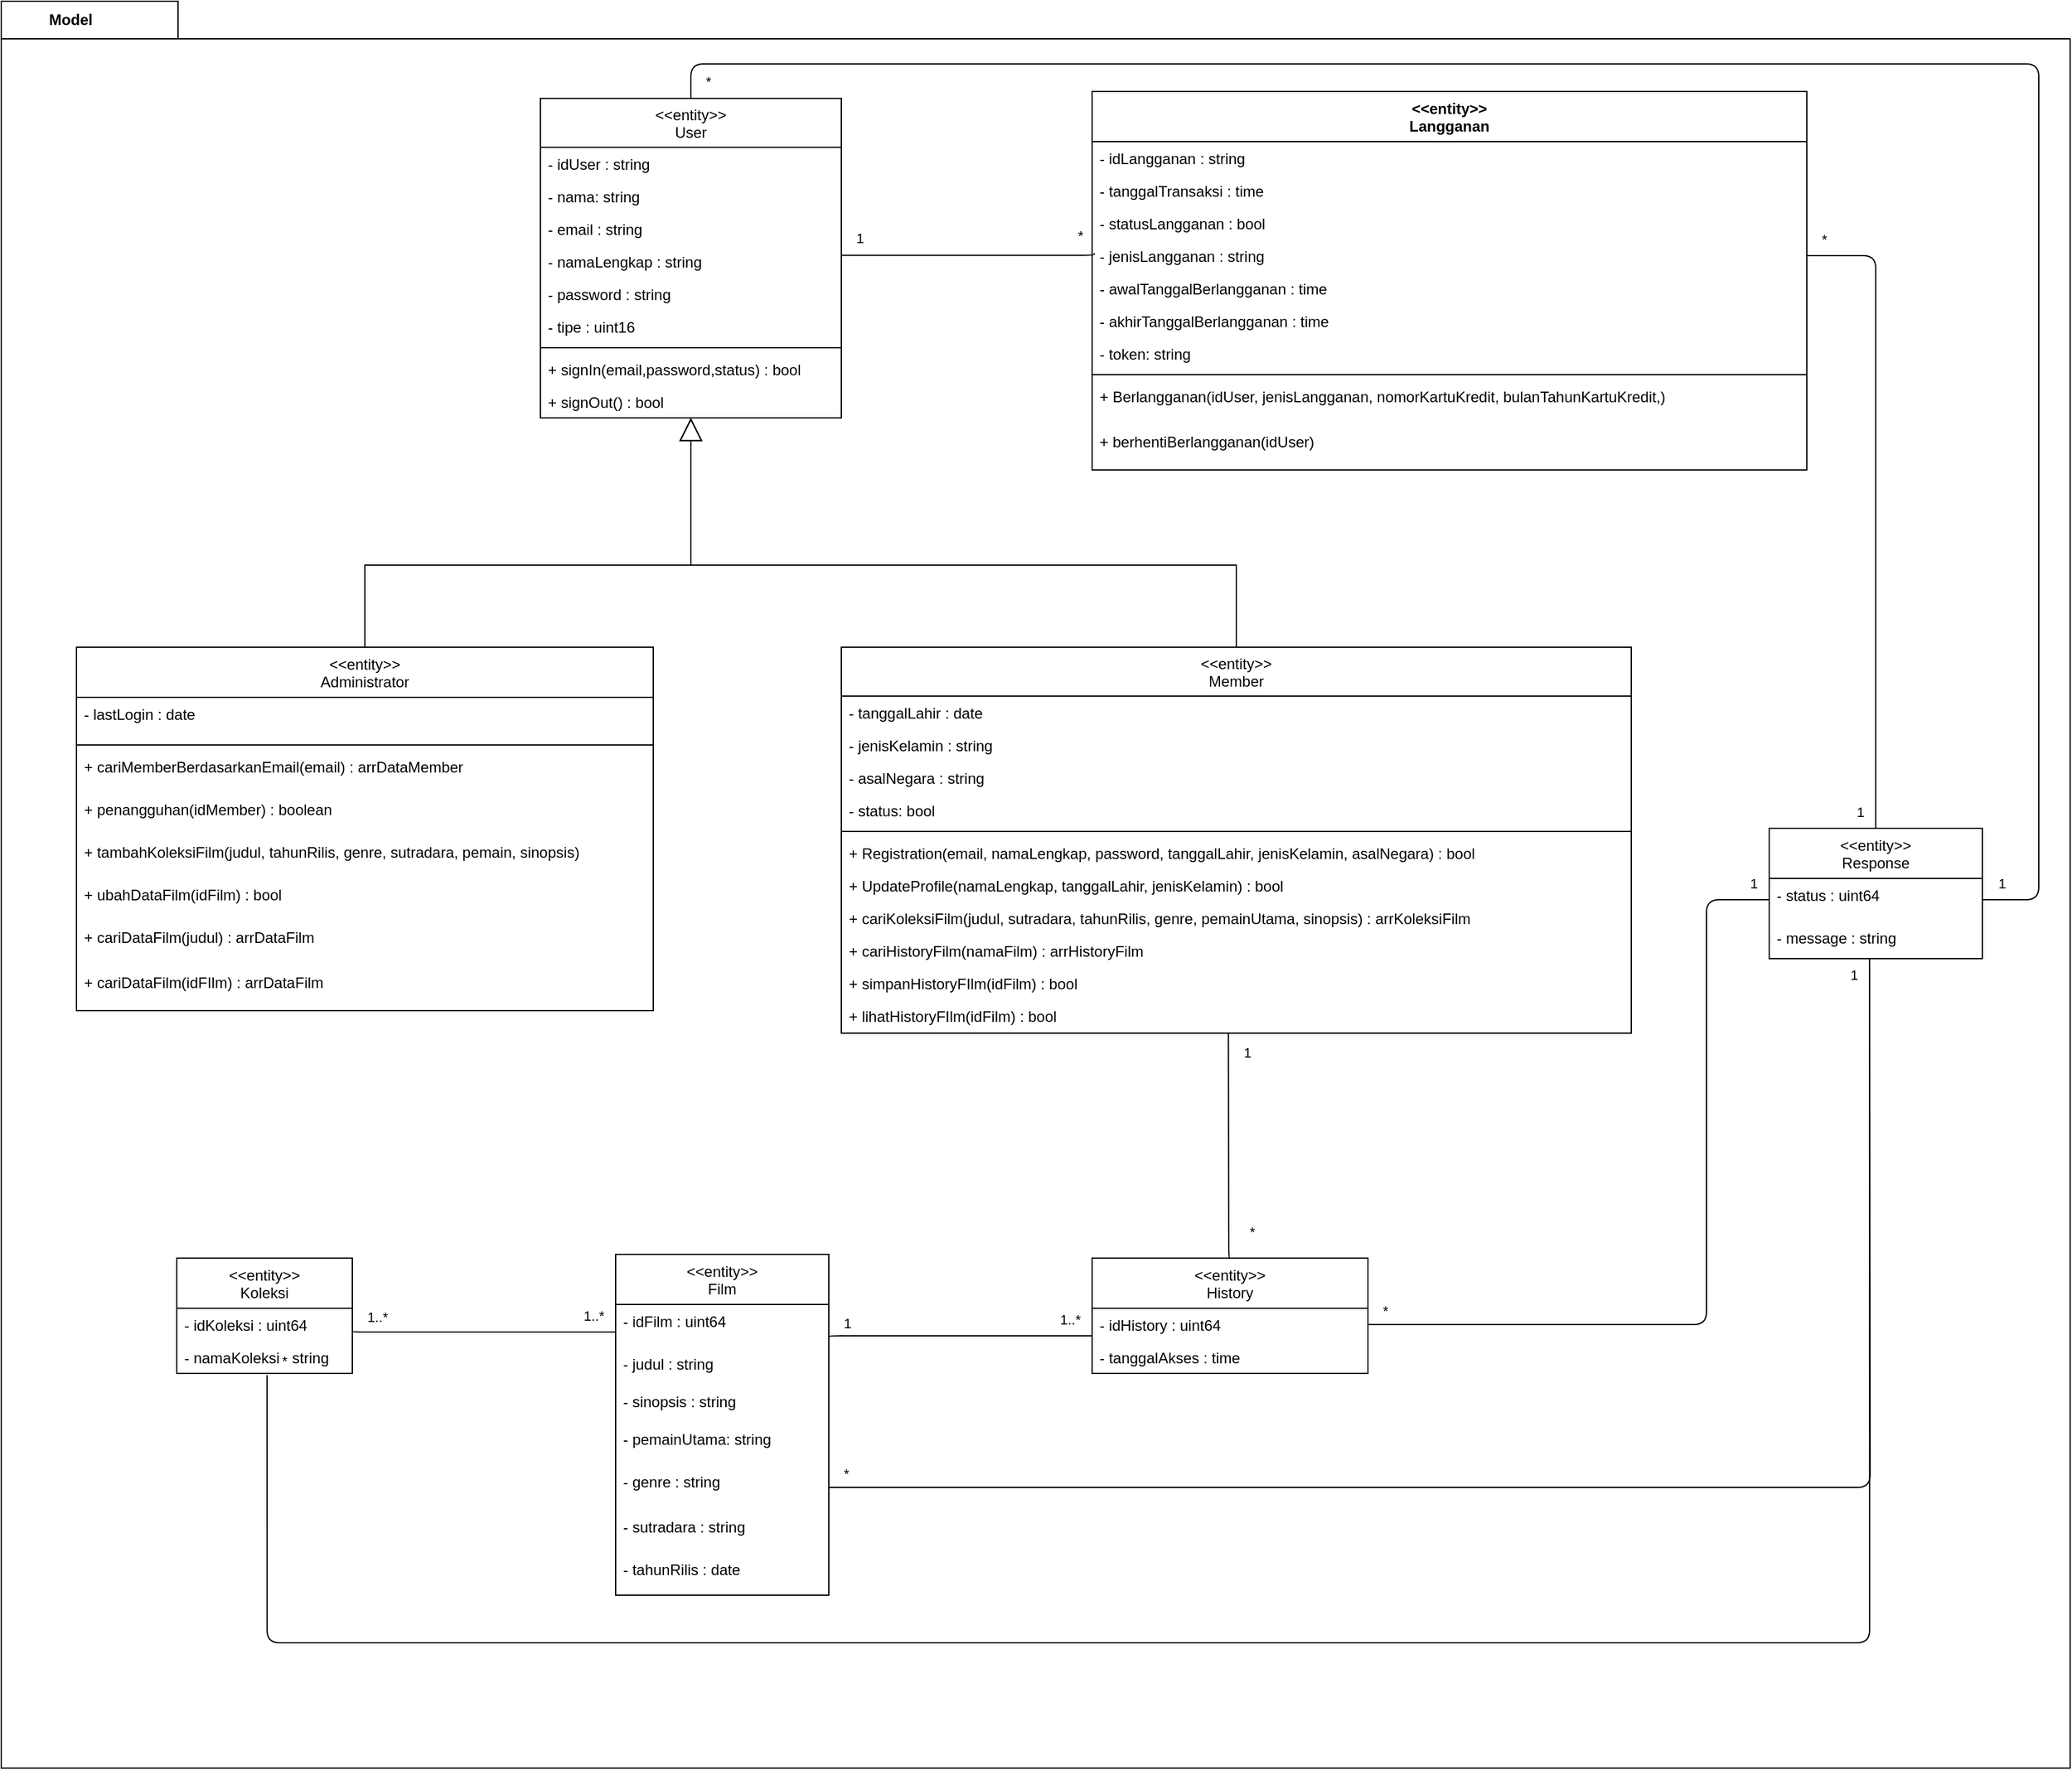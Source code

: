 <mxfile>
    <diagram id="NXoUtkJ71gg7D1fnaNGt" name="Class Diagram">
        <mxGraphModel dx="1477" dy="1628" grid="1" gridSize="10" guides="1" tooltips="1" connect="1" arrows="1" fold="1" page="1" pageScale="1" pageWidth="850" pageHeight="1100" math="0" shadow="0">
            <root>
                <mxCell id="0"/>
                <mxCell id="1" parent="0"/>
                <mxCell id="-B72JW4S_CNFPvoDVsB8-190" value="Model" style="shape=folder;fontStyle=1;tabWidth=110;tabHeight=30;tabPosition=left;html=1;boundedLbl=1;labelInHeader=1;container=1;collapsible=0;recursiveResize=0;" parent="1" vertex="1">
                    <mxGeometry x="10" y="-1090" width="1650" height="1410" as="geometry"/>
                </mxCell>
                <mxCell id="qkwveqBN_5tGitOWMpCw-6" value="&lt;&lt;entity&gt;&gt;&#10;Film" style="swimlane;fontStyle=0;childLayout=stackLayout;horizontal=1;startSize=40;fillColor=none;horizontalStack=0;resizeParent=1;resizeParentMax=0;resizeLast=0;collapsible=1;marginBottom=0;" parent="1" vertex="1">
                    <mxGeometry x="500" y="-90" width="170" height="272" as="geometry"/>
                </mxCell>
                <mxCell id="31" value="- idFilm : uint64" style="text;strokeColor=none;fillColor=none;align=left;verticalAlign=top;spacingLeft=4;spacingRight=4;overflow=hidden;rotatable=0;points=[[0,0.5],[1,0.5]];portConstraint=eastwest;" parent="qkwveqBN_5tGitOWMpCw-6" vertex="1">
                    <mxGeometry y="40" width="170" height="34" as="geometry"/>
                </mxCell>
                <mxCell id="qkwveqBN_5tGitOWMpCw-7" value="- judul : string" style="text;strokeColor=none;fillColor=none;align=left;verticalAlign=top;spacingLeft=4;spacingRight=4;overflow=hidden;rotatable=0;points=[[0,0.5],[1,0.5]];portConstraint=eastwest;" parent="qkwveqBN_5tGitOWMpCw-6" vertex="1">
                    <mxGeometry y="74" width="170" height="30" as="geometry"/>
                </mxCell>
                <mxCell id="30" value="- sinopsis : string" style="text;strokeColor=none;fillColor=none;align=left;verticalAlign=top;spacingLeft=4;spacingRight=4;overflow=hidden;rotatable=0;points=[[0,0.5],[1,0.5]];portConstraint=eastwest;" parent="qkwveqBN_5tGitOWMpCw-6" vertex="1">
                    <mxGeometry y="104" width="170" height="30" as="geometry"/>
                </mxCell>
                <mxCell id="qkwveqBN_5tGitOWMpCw-9" value="- pemainUtama: string" style="text;strokeColor=none;fillColor=none;align=left;verticalAlign=top;spacingLeft=4;spacingRight=4;overflow=hidden;rotatable=0;points=[[0,0.5],[1,0.5]];portConstraint=eastwest;" parent="qkwveqBN_5tGitOWMpCw-6" vertex="1">
                    <mxGeometry y="134" width="170" height="34" as="geometry"/>
                </mxCell>
                <mxCell id="29" value="- genre : string" style="text;strokeColor=none;fillColor=none;align=left;verticalAlign=top;spacingLeft=4;spacingRight=4;overflow=hidden;rotatable=0;points=[[0,0.5],[1,0.5]];portConstraint=eastwest;" parent="qkwveqBN_5tGitOWMpCw-6" vertex="1">
                    <mxGeometry y="168" width="170" height="36" as="geometry"/>
                </mxCell>
                <mxCell id="qkwveqBN_5tGitOWMpCw-8" value="- sutradara : string" style="text;strokeColor=none;fillColor=none;align=left;verticalAlign=top;spacingLeft=4;spacingRight=4;overflow=hidden;rotatable=0;points=[[0,0.5],[1,0.5]];portConstraint=eastwest;" parent="qkwveqBN_5tGitOWMpCw-6" vertex="1">
                    <mxGeometry y="204" width="170" height="34" as="geometry"/>
                </mxCell>
                <mxCell id="135" value="- tahunRilis : date" style="text;strokeColor=none;fillColor=none;align=left;verticalAlign=top;spacingLeft=4;spacingRight=4;overflow=hidden;rotatable=0;points=[[0,0.5],[1,0.5]];portConstraint=eastwest;" parent="qkwveqBN_5tGitOWMpCw-6" vertex="1">
                    <mxGeometry y="238" width="170" height="34" as="geometry"/>
                </mxCell>
                <mxCell id="xPRmOCERpgeF5Jm3187p-31" value="&lt;&lt;entity&gt;&gt;&#10;Langganan" style="swimlane;fontStyle=1;align=center;verticalAlign=top;childLayout=stackLayout;horizontal=1;startSize=40;horizontalStack=0;resizeParent=1;resizeParentMax=0;resizeLast=0;collapsible=1;marginBottom=0;" parent="1" vertex="1">
                    <mxGeometry x="880" y="-1018" width="570" height="302" as="geometry"/>
                </mxCell>
                <mxCell id="xPRmOCERpgeF5Jm3187p-32" value="- idLangganan : string" style="text;strokeColor=none;fillColor=none;align=left;verticalAlign=top;spacingLeft=4;spacingRight=4;overflow=hidden;rotatable=0;points=[[0,0.5],[1,0.5]];portConstraint=eastwest;" parent="xPRmOCERpgeF5Jm3187p-31" vertex="1">
                    <mxGeometry y="40" width="570" height="26" as="geometry"/>
                </mxCell>
                <mxCell id="xPRmOCERpgeF5Jm3187p-33" value="- tanggalTransaksi : time" style="text;strokeColor=none;fillColor=none;align=left;verticalAlign=top;spacingLeft=4;spacingRight=4;overflow=hidden;rotatable=0;points=[[0,0.5],[1,0.5]];portConstraint=eastwest;" parent="xPRmOCERpgeF5Jm3187p-31" vertex="1">
                    <mxGeometry y="66" width="570" height="26" as="geometry"/>
                </mxCell>
                <mxCell id="xPRmOCERpgeF5Jm3187p-185" value="- statusLangganan : bool" style="text;strokeColor=none;fillColor=none;align=left;verticalAlign=top;spacingLeft=4;spacingRight=4;overflow=hidden;rotatable=0;points=[[0,0.5],[1,0.5]];portConstraint=eastwest;" parent="xPRmOCERpgeF5Jm3187p-31" vertex="1">
                    <mxGeometry y="92" width="570" height="26" as="geometry"/>
                </mxCell>
                <mxCell id="xPRmOCERpgeF5Jm3187p-167" value="- jenisLangganan : string" style="text;strokeColor=none;fillColor=none;align=left;verticalAlign=top;spacingLeft=4;spacingRight=4;overflow=hidden;rotatable=0;points=[[0,0.5],[1,0.5]];portConstraint=eastwest;" parent="xPRmOCERpgeF5Jm3187p-31" vertex="1">
                    <mxGeometry y="118" width="570" height="26" as="geometry"/>
                </mxCell>
                <mxCell id="xPRmOCERpgeF5Jm3187p-74" value="- awalTanggalBerlangganan : time" style="text;strokeColor=none;fillColor=none;align=left;verticalAlign=top;spacingLeft=4;spacingRight=4;overflow=hidden;rotatable=0;points=[[0,0.5],[1,0.5]];portConstraint=eastwest;" parent="xPRmOCERpgeF5Jm3187p-31" vertex="1">
                    <mxGeometry y="144" width="570" height="26" as="geometry"/>
                </mxCell>
                <mxCell id="xPRmOCERpgeF5Jm3187p-34" value="- akhirTanggalBerlangganan : time" style="text;strokeColor=none;fillColor=none;align=left;verticalAlign=top;spacingLeft=4;spacingRight=4;overflow=hidden;rotatable=0;points=[[0,0.5],[1,0.5]];portConstraint=eastwest;" parent="xPRmOCERpgeF5Jm3187p-31" vertex="1">
                    <mxGeometry y="170" width="570" height="26" as="geometry"/>
                </mxCell>
                <mxCell id="xPRmOCERpgeF5Jm3187p-73" value="- token: string" style="text;strokeColor=none;fillColor=none;align=left;verticalAlign=top;spacingLeft=4;spacingRight=4;overflow=hidden;rotatable=0;points=[[0,0.5],[1,0.5]];portConstraint=eastwest;" parent="xPRmOCERpgeF5Jm3187p-31" vertex="1">
                    <mxGeometry y="196" width="570" height="26" as="geometry"/>
                </mxCell>
                <mxCell id="xPRmOCERpgeF5Jm3187p-36" value="" style="line;strokeWidth=1;fillColor=none;align=left;verticalAlign=middle;spacingTop=-1;spacingLeft=3;spacingRight=3;rotatable=0;labelPosition=right;points=[];portConstraint=eastwest;" parent="xPRmOCERpgeF5Jm3187p-31" vertex="1">
                    <mxGeometry y="222" width="570" height="8" as="geometry"/>
                </mxCell>
                <mxCell id="184" value="+ Berlangganan(idUser, jenisLangganan, nomorKartuKredit, bulanTahunKartuKredit,) " style="text;strokeColor=none;fillColor=none;align=left;verticalAlign=top;spacingLeft=4;spacingRight=4;overflow=hidden;rotatable=0;points=[[0,0.5],[1,0.5]];portConstraint=eastwest;" parent="xPRmOCERpgeF5Jm3187p-31" vertex="1">
                    <mxGeometry y="230" width="570" height="36" as="geometry"/>
                </mxCell>
                <mxCell id="j8zux52S4JUQsAwn6EQ1-189" value="+ berhentiBerlangganan(idUser) " style="text;strokeColor=none;fillColor=none;align=left;verticalAlign=top;spacingLeft=4;spacingRight=4;overflow=hidden;rotatable=0;points=[[0,0.5],[1,0.5]];portConstraint=eastwest;" parent="xPRmOCERpgeF5Jm3187p-31" vertex="1">
                    <mxGeometry y="266" width="570" height="36" as="geometry"/>
                </mxCell>
                <mxCell id="63" value="&lt;&lt;entity&gt;&gt;&#10;User" style="swimlane;fontStyle=0;childLayout=stackLayout;horizontal=1;startSize=39;fillColor=none;horizontalStack=0;resizeParent=1;resizeParentMax=0;resizeLast=0;collapsible=1;marginBottom=0;" parent="1" vertex="1">
                    <mxGeometry x="440" y="-1012.5" width="240" height="255" as="geometry"/>
                </mxCell>
                <mxCell id="64" value="- idUser : string" style="text;strokeColor=none;fillColor=none;align=left;verticalAlign=top;spacingLeft=4;spacingRight=4;overflow=hidden;rotatable=0;points=[[0,0.5],[1,0.5]];portConstraint=eastwest;" parent="63" vertex="1">
                    <mxGeometry y="39" width="240" height="26" as="geometry"/>
                </mxCell>
                <mxCell id="171" value="- nama: string&#10;" style="text;strokeColor=none;fillColor=none;align=left;verticalAlign=top;spacingLeft=4;spacingRight=4;overflow=hidden;rotatable=0;points=[[0,0.5],[1,0.5]];portConstraint=eastwest;" parent="63" vertex="1">
                    <mxGeometry y="65" width="240" height="26" as="geometry"/>
                </mxCell>
                <mxCell id="74" value="- email : string" style="text;strokeColor=none;fillColor=none;align=left;verticalAlign=top;spacingLeft=4;spacingRight=4;overflow=hidden;rotatable=0;points=[[0,0.5],[1,0.5]];portConstraint=eastwest;" parent="63" vertex="1">
                    <mxGeometry y="91" width="240" height="26" as="geometry"/>
                </mxCell>
                <mxCell id="xPRmOCERpgeF5Jm3187p-138" value="- namaLengkap : string" style="text;strokeColor=none;fillColor=none;align=left;verticalAlign=top;spacingLeft=4;spacingRight=4;overflow=hidden;rotatable=0;points=[[0,0.5],[1,0.5]];portConstraint=eastwest;" parent="63" vertex="1">
                    <mxGeometry y="117" width="240" height="26" as="geometry"/>
                </mxCell>
                <mxCell id="66" value="- password : string" style="text;strokeColor=none;fillColor=none;align=left;verticalAlign=top;spacingLeft=4;spacingRight=4;overflow=hidden;rotatable=0;points=[[0,0.5],[1,0.5]];portConstraint=eastwest;" parent="63" vertex="1">
                    <mxGeometry y="143" width="240" height="26" as="geometry"/>
                </mxCell>
                <mxCell id="68" value="- tipe : uint16" style="text;strokeColor=none;fillColor=none;align=left;verticalAlign=top;spacingLeft=4;spacingRight=4;overflow=hidden;rotatable=0;points=[[0,0.5],[1,0.5]];portConstraint=eastwest;" parent="63" vertex="1">
                    <mxGeometry y="169" width="240" height="26" as="geometry"/>
                </mxCell>
                <mxCell id="159" value="" style="line;strokeWidth=1;fillColor=none;align=left;verticalAlign=middle;spacingTop=-1;spacingLeft=3;spacingRight=3;rotatable=0;labelPosition=right;points=[];portConstraint=eastwest;" parent="63" vertex="1">
                    <mxGeometry y="195" width="240" height="8" as="geometry"/>
                </mxCell>
                <mxCell id="76" value="+ signIn(email,password,status) : bool" style="text;align=left;verticalAlign=top;spacingLeft=4;spacingRight=4;overflow=hidden;rotatable=0;points=[[0,0.5],[1,0.5]];portConstraint=eastwest;fontStyle=0;" parent="63" vertex="1">
                    <mxGeometry y="203" width="240" height="26" as="geometry"/>
                </mxCell>
                <mxCell id="164" value="+ signOut() : bool" style="text;align=left;verticalAlign=top;spacingLeft=4;spacingRight=4;overflow=hidden;rotatable=0;points=[[0,0.5],[1,0.5]];portConstraint=eastwest;fontStyle=0;" parent="63" vertex="1">
                    <mxGeometry y="229" width="240" height="26" as="geometry"/>
                </mxCell>
                <mxCell id="77" value="&lt;&lt;entity&gt;&gt;&#10;History" style="swimlane;fontStyle=0;childLayout=stackLayout;horizontal=1;startSize=40;fillColor=none;horizontalStack=0;resizeParent=1;resizeParentMax=0;resizeLast=0;collapsible=1;marginBottom=0;" parent="1" vertex="1">
                    <mxGeometry x="880" y="-87" width="220" height="92" as="geometry"/>
                </mxCell>
                <mxCell id="78" value="- idHistory : uint64" style="text;strokeColor=none;fillColor=none;align=left;verticalAlign=top;spacingLeft=4;spacingRight=4;overflow=hidden;rotatable=0;points=[[0,0.5],[1,0.5]];portConstraint=eastwest;" parent="77" vertex="1">
                    <mxGeometry y="40" width="220" height="26" as="geometry"/>
                </mxCell>
                <mxCell id="81" value="- tanggalAkses : time" style="text;strokeColor=none;fillColor=none;align=left;verticalAlign=top;spacingLeft=4;spacingRight=4;overflow=hidden;rotatable=0;points=[[0,0.5],[1,0.5]];portConstraint=eastwest;" parent="77" vertex="1">
                    <mxGeometry y="66" width="220" height="26" as="geometry"/>
                </mxCell>
                <mxCell id="117" value="&lt;&lt;entity&gt;&gt;&#10;Administrator" style="swimlane;fontStyle=0;childLayout=stackLayout;horizontal=1;startSize=40;fillColor=none;horizontalStack=0;resizeParent=1;resizeParentMax=0;resizeLast=0;collapsible=1;marginBottom=0;swimlaneLine=1;" parent="1" vertex="1">
                    <mxGeometry x="70" y="-574.5" width="460" height="290" as="geometry"/>
                </mxCell>
                <mxCell id="123" value="- lastLogin : date" style="text;strokeColor=none;fillColor=none;align=left;verticalAlign=top;spacingLeft=4;spacingRight=4;overflow=hidden;rotatable=0;points=[[0,0.5],[1,0.5]];portConstraint=eastwest;" parent="117" vertex="1">
                    <mxGeometry y="40" width="460" height="34" as="geometry"/>
                </mxCell>
                <mxCell id="154" value="" style="line;strokeWidth=1;fillColor=none;align=left;verticalAlign=middle;spacingTop=-1;spacingLeft=3;spacingRight=3;rotatable=0;labelPosition=right;points=[];portConstraint=eastwest;" parent="117" vertex="1">
                    <mxGeometry y="74" width="460" height="8" as="geometry"/>
                </mxCell>
                <mxCell id="124" value="+ cariMemberBerdasarkanEmail(email) : arrDataMember" style="text;fillColor=none;align=left;verticalAlign=top;spacingLeft=4;spacingRight=4;overflow=hidden;rotatable=0;points=[[0,0.5],[1,0.5]];portConstraint=eastwest;strokeWidth=1;" parent="117" vertex="1">
                    <mxGeometry y="82" width="460" height="34" as="geometry"/>
                </mxCell>
                <mxCell id="137" value="+ penangguhan(idMember) : boolean " style="text;strokeColor=none;fillColor=none;align=left;verticalAlign=top;spacingLeft=4;spacingRight=4;overflow=hidden;rotatable=0;points=[[0,0.5],[1,0.5]];portConstraint=eastwest;" parent="117" vertex="1">
                    <mxGeometry y="116" width="460" height="34" as="geometry"/>
                </mxCell>
                <mxCell id="138" value="+ tambahKoleksiFilm(judul, tahunRilis, genre, sutradara, pemain, sinopsis)" style="text;strokeColor=none;fillColor=none;align=left;verticalAlign=top;spacingLeft=4;spacingRight=4;overflow=hidden;rotatable=0;points=[[0,0.5],[1,0.5]];portConstraint=eastwest;" parent="117" vertex="1">
                    <mxGeometry y="150" width="460" height="34" as="geometry"/>
                </mxCell>
                <mxCell id="139" value="+ ubahDataFilm(idFilm) : bool&#10;" style="text;strokeColor=none;fillColor=none;align=left;verticalAlign=top;spacingLeft=4;spacingRight=4;overflow=hidden;rotatable=0;points=[[0,0.5],[1,0.5]];portConstraint=eastwest;" parent="117" vertex="1">
                    <mxGeometry y="184" width="460" height="34" as="geometry"/>
                </mxCell>
                <mxCell id="146" value="+ cariDataFilm(judul) : arrDataFilm" style="text;strokeColor=none;fillColor=none;align=left;verticalAlign=top;spacingLeft=4;spacingRight=4;overflow=hidden;rotatable=0;points=[[0,0.5],[1,0.5]];portConstraint=eastwest;" parent="117" vertex="1">
                    <mxGeometry y="218" width="460" height="36" as="geometry"/>
                </mxCell>
                <mxCell id="147" value="+ cariDataFilm(idFIlm) : arrDataFilm" style="text;strokeColor=none;fillColor=none;align=left;verticalAlign=top;spacingLeft=4;spacingRight=4;overflow=hidden;rotatable=0;points=[[0,0.5],[1,0.5]];portConstraint=eastwest;" parent="117" vertex="1">
                    <mxGeometry y="254" width="460" height="36" as="geometry"/>
                </mxCell>
                <mxCell id="129" value="&lt;&lt;entity&gt;&gt;&#10;Koleksi" style="swimlane;fontStyle=0;childLayout=stackLayout;horizontal=1;startSize=40;fillColor=none;horizontalStack=0;resizeParent=1;resizeParentMax=0;resizeLast=0;collapsible=1;marginBottom=0;" parent="1" vertex="1">
                    <mxGeometry x="150" y="-87" width="140" height="92" as="geometry"/>
                </mxCell>
                <mxCell id="130" value="- idKoleksi : uint64" style="text;strokeColor=none;fillColor=none;align=left;verticalAlign=top;spacingLeft=4;spacingRight=4;overflow=hidden;rotatable=0;points=[[0,0.5],[1,0.5]];portConstraint=eastwest;" parent="129" vertex="1">
                    <mxGeometry y="40" width="140" height="26" as="geometry"/>
                </mxCell>
                <mxCell id="131" value="- namaKoleksi : string" style="text;strokeColor=none;fillColor=none;align=left;verticalAlign=top;spacingLeft=4;spacingRight=4;overflow=hidden;rotatable=0;points=[[0,0.5],[1,0.5]];portConstraint=eastwest;" parent="129" vertex="1">
                    <mxGeometry y="66" width="140" height="26" as="geometry"/>
                </mxCell>
                <mxCell id="xPRmOCERpgeF5Jm3187p-135" value="&lt;&lt;entity&gt;&gt;&#10;Member" style="swimlane;fontStyle=0;childLayout=stackLayout;horizontal=1;startSize=39;fillColor=none;horizontalStack=0;resizeParent=1;resizeParentMax=0;resizeLast=0;collapsible=1;marginBottom=0;" parent="1" vertex="1">
                    <mxGeometry x="680" y="-574.5" width="630" height="308" as="geometry"/>
                </mxCell>
                <mxCell id="xPRmOCERpgeF5Jm3187p-140" value="- tanggalLahir : date" style="text;strokeColor=none;fillColor=none;align=left;verticalAlign=top;spacingLeft=4;spacingRight=4;overflow=hidden;rotatable=0;points=[[0,0.5],[1,0.5]];portConstraint=eastwest;" parent="xPRmOCERpgeF5Jm3187p-135" vertex="1">
                    <mxGeometry y="39" width="630" height="26" as="geometry"/>
                </mxCell>
                <mxCell id="xPRmOCERpgeF5Jm3187p-141" value="- jenisKelamin : string" style="text;strokeColor=none;fillColor=none;align=left;verticalAlign=top;spacingLeft=4;spacingRight=4;overflow=hidden;rotatable=0;points=[[0,0.5],[1,0.5]];portConstraint=eastwest;" parent="xPRmOCERpgeF5Jm3187p-135" vertex="1">
                    <mxGeometry y="65" width="630" height="26" as="geometry"/>
                </mxCell>
                <mxCell id="xPRmOCERpgeF5Jm3187p-142" value="- asalNegara : string" style="text;strokeColor=none;fillColor=none;align=left;verticalAlign=top;spacingLeft=4;spacingRight=4;overflow=hidden;rotatable=0;points=[[0,0.5],[1,0.5]];portConstraint=eastwest;" parent="xPRmOCERpgeF5Jm3187p-135" vertex="1">
                    <mxGeometry y="91" width="630" height="26" as="geometry"/>
                </mxCell>
                <mxCell id="xPRmOCERpgeF5Jm3187p-144" value="- status: bool" style="text;strokeColor=none;fillColor=none;align=left;verticalAlign=top;spacingLeft=4;spacingRight=4;overflow=hidden;rotatable=0;points=[[0,0.5],[1,0.5]];portConstraint=eastwest;" parent="xPRmOCERpgeF5Jm3187p-135" vertex="1">
                    <mxGeometry y="117" width="630" height="26" as="geometry"/>
                </mxCell>
                <mxCell id="155" value="" style="line;strokeWidth=1;fillColor=none;align=left;verticalAlign=middle;spacingTop=-1;spacingLeft=3;spacingRight=3;rotatable=0;labelPosition=right;points=[];portConstraint=eastwest;" parent="xPRmOCERpgeF5Jm3187p-135" vertex="1">
                    <mxGeometry y="143" width="630" height="8" as="geometry"/>
                </mxCell>
                <mxCell id="165" value="+ Registration(email, namaLengkap, password, tanggalLahir, jenisKelamin, asalNegara) : bool" style="text;align=left;verticalAlign=top;spacingLeft=4;spacingRight=4;overflow=hidden;rotatable=0;points=[[0,0.5],[1,0.5]];portConstraint=eastwest;fontStyle=0;" parent="xPRmOCERpgeF5Jm3187p-135" vertex="1">
                    <mxGeometry y="151" width="630" height="26" as="geometry"/>
                </mxCell>
                <mxCell id="xPRmOCERpgeF5Jm3187p-143" value="+ UpdateProfile(namaLengkap, tanggalLahir, jenisKelamin) : bool" style="text;align=left;verticalAlign=top;spacingLeft=4;spacingRight=4;overflow=hidden;rotatable=0;points=[[0,0.5],[1,0.5]];portConstraint=eastwest;fontStyle=0;" parent="xPRmOCERpgeF5Jm3187p-135" vertex="1">
                    <mxGeometry y="177" width="630" height="26" as="geometry"/>
                </mxCell>
                <mxCell id="160" value="+ cariKoleksiFilm(judul, sutradara, tahunRilis, genre, pemainUtama, sinopsis) : arrKoleksiFilm" style="text;align=left;verticalAlign=top;spacingLeft=4;spacingRight=4;overflow=hidden;rotatable=0;points=[[0,0.5],[1,0.5]];portConstraint=eastwest;fontStyle=0;" parent="xPRmOCERpgeF5Jm3187p-135" vertex="1">
                    <mxGeometry y="203" width="630" height="26" as="geometry"/>
                </mxCell>
                <mxCell id="185" value="+ cariHistoryFilm(namaFilm) : arrHistoryFilm" style="text;align=left;verticalAlign=top;spacingLeft=4;spacingRight=4;overflow=hidden;rotatable=0;points=[[0,0.5],[1,0.5]];portConstraint=eastwest;fontStyle=0;" parent="xPRmOCERpgeF5Jm3187p-135" vertex="1">
                    <mxGeometry y="229" width="630" height="26" as="geometry"/>
                </mxCell>
                <mxCell id="187" value="+ simpanHistoryFIlm(idFilm) : bool" style="text;align=left;verticalAlign=top;spacingLeft=4;spacingRight=4;overflow=hidden;rotatable=0;points=[[0,0.5],[1,0.5]];portConstraint=eastwest;fontStyle=0;" parent="xPRmOCERpgeF5Jm3187p-135" vertex="1">
                    <mxGeometry y="255" width="630" height="26" as="geometry"/>
                </mxCell>
                <mxCell id="188" value="+ lihatHistoryFIlm(idFilm) : bool" style="text;align=left;verticalAlign=top;spacingLeft=4;spacingRight=4;overflow=hidden;rotatable=0;points=[[0,0.5],[1,0.5]];portConstraint=eastwest;fontStyle=0;" parent="xPRmOCERpgeF5Jm3187p-135" vertex="1">
                    <mxGeometry y="281" width="630" height="27" as="geometry"/>
                </mxCell>
                <mxCell id="148" value="" style="endArrow=none;html=1;edgeStyle=orthogonalEdgeStyle;entryX=0;entryY=0.5;entryDx=0;entryDy=0;exitX=1;exitY=0.5;exitDx=0;exitDy=0;" parent="1" edge="1">
                    <mxGeometry relative="1" as="geometry">
                        <mxPoint x="290" y="-29" as="sourcePoint"/>
                        <mxPoint x="500" y="-28" as="targetPoint"/>
                        <Array as="points">
                            <mxPoint x="290" y="-28"/>
                        </Array>
                    </mxGeometry>
                </mxCell>
                <mxCell id="149" value="1..*" style="edgeLabel;resizable=0;html=1;align=left;verticalAlign=bottom;" parent="148" connectable="0" vertex="1">
                    <mxGeometry x="-1" relative="1" as="geometry">
                        <mxPoint x="10" y="-3" as="offset"/>
                    </mxGeometry>
                </mxCell>
                <mxCell id="150" value="1..*" style="edgeLabel;resizable=0;html=1;align=right;verticalAlign=bottom;" parent="148" connectable="0" vertex="1">
                    <mxGeometry x="1" relative="1" as="geometry">
                        <mxPoint x="-8.65" y="-5" as="offset"/>
                    </mxGeometry>
                </mxCell>
                <mxCell id="168" value="" style="endArrow=block;endSize=16;endFill=0;html=1;exitX=0.5;exitY=0;exitDx=0;exitDy=0;entryX=0.5;entryY=1;entryDx=0;entryDy=0;rounded=0;" parent="1" source="117" target="63" edge="1">
                    <mxGeometry x="-0.103" y="117" width="160" relative="1" as="geometry">
                        <mxPoint x="160" y="-750" as="sourcePoint"/>
                        <mxPoint x="560" y="-710" as="targetPoint"/>
                        <mxPoint as="offset"/>
                        <Array as="points">
                            <mxPoint x="300" y="-640"/>
                            <mxPoint x="560" y="-640"/>
                        </Array>
                    </mxGeometry>
                </mxCell>
                <mxCell id="169" value="" style="endArrow=block;endSize=16;endFill=0;html=1;exitX=0.5;exitY=0;exitDx=0;exitDy=0;entryX=0.5;entryY=1;entryDx=0;entryDy=0;rounded=0;" parent="1" source="xPRmOCERpgeF5Jm3187p-135" target="63" edge="1">
                    <mxGeometry x="-0.308" y="-60" width="160" relative="1" as="geometry">
                        <mxPoint x="920" y="-750" as="sourcePoint"/>
                        <mxPoint x="1080" y="-750" as="targetPoint"/>
                        <mxPoint as="offset"/>
                        <Array as="points">
                            <mxPoint x="995" y="-640"/>
                            <mxPoint x="560" y="-640"/>
                        </Array>
                    </mxGeometry>
                </mxCell>
                <mxCell id="xPRmOCERpgeF5Jm3187p-171" value="" style="endArrow=none;html=1;edgeStyle=orthogonalEdgeStyle;entryX=0.003;entryY=0.115;entryDx=0;entryDy=0;entryPerimeter=0;exitX=1;exitY=0.008;exitDx=0;exitDy=0;exitPerimeter=0;" parent="1" edge="1">
                    <mxGeometry relative="1" as="geometry">
                        <mxPoint x="680" y="-887.292" as="sourcePoint"/>
                        <mxPoint x="881.71" y="-889.01" as="targetPoint"/>
                        <Array as="points">
                            <mxPoint x="882" y="-887"/>
                        </Array>
                    </mxGeometry>
                </mxCell>
                <mxCell id="xPRmOCERpgeF5Jm3187p-172" value="1" style="edgeLabel;resizable=0;html=1;align=left;verticalAlign=bottom;" parent="xPRmOCERpgeF5Jm3187p-171" connectable="0" vertex="1">
                    <mxGeometry x="-1" relative="1" as="geometry">
                        <mxPoint x="10" y="-5" as="offset"/>
                    </mxGeometry>
                </mxCell>
                <mxCell id="xPRmOCERpgeF5Jm3187p-173" value="*" style="edgeLabel;resizable=0;html=1;align=right;verticalAlign=bottom;" parent="xPRmOCERpgeF5Jm3187p-171" connectable="0" vertex="1">
                    <mxGeometry x="1" relative="1" as="geometry">
                        <mxPoint x="-8.65" y="-5" as="offset"/>
                    </mxGeometry>
                </mxCell>
                <mxCell id="172" value="" style="endArrow=none;html=1;edgeStyle=orthogonalEdgeStyle;entryX=0;entryY=0.5;entryDx=0;entryDy=0;exitX=1;exitY=0.5;exitDx=0;exitDy=0;" parent="1" edge="1">
                    <mxGeometry relative="1" as="geometry">
                        <mxPoint x="670" y="-24" as="sourcePoint"/>
                        <mxPoint x="880" y="-25" as="targetPoint"/>
                        <Array as="points">
                            <mxPoint x="670" y="-25"/>
                        </Array>
                    </mxGeometry>
                </mxCell>
                <mxCell id="173" value="1" style="edgeLabel;resizable=0;html=1;align=left;verticalAlign=bottom;" parent="172" connectable="0" vertex="1">
                    <mxGeometry x="-1" relative="1" as="geometry">
                        <mxPoint x="10" y="-3" as="offset"/>
                    </mxGeometry>
                </mxCell>
                <mxCell id="174" value="1..*" style="edgeLabel;resizable=0;html=1;align=right;verticalAlign=bottom;" parent="172" connectable="0" vertex="1">
                    <mxGeometry x="1" relative="1" as="geometry">
                        <mxPoint x="-8.65" y="-5" as="offset"/>
                    </mxGeometry>
                </mxCell>
                <mxCell id="xPRmOCERpgeF5Jm3187p-186" value="" style="endArrow=none;html=1;edgeStyle=orthogonalEdgeStyle;entryX=0.5;entryY=0;entryDx=0;entryDy=0;exitX=0.49;exitY=1.009;exitDx=0;exitDy=0;exitPerimeter=0;" parent="1" source="188" target="77" edge="1">
                    <mxGeometry relative="1" as="geometry">
                        <mxPoint x="1020" y="-240" as="sourcePoint"/>
                        <mxPoint x="1000" y="-230" as="targetPoint"/>
                        <Array as="points">
                            <mxPoint x="989" y="-264"/>
                            <mxPoint x="989" y="-264"/>
                            <mxPoint x="989" y="-87"/>
                        </Array>
                    </mxGeometry>
                </mxCell>
                <mxCell id="xPRmOCERpgeF5Jm3187p-187" value="1" style="edgeLabel;resizable=0;html=1;align=left;verticalAlign=bottom;" parent="xPRmOCERpgeF5Jm3187p-186" connectable="0" vertex="1">
                    <mxGeometry x="-1" relative="1" as="geometry">
                        <mxPoint x="10" y="23.79" as="offset"/>
                    </mxGeometry>
                </mxCell>
                <mxCell id="xPRmOCERpgeF5Jm3187p-188" value="*" style="edgeLabel;resizable=0;html=1;align=right;verticalAlign=bottom;" parent="xPRmOCERpgeF5Jm3187p-186" connectable="0" vertex="1">
                    <mxGeometry x="1" relative="1" as="geometry">
                        <mxPoint x="20.01" y="-13" as="offset"/>
                    </mxGeometry>
                </mxCell>
                <mxCell id="PSEs1ek8aJjs4fxWT1k4-196" value="&lt;&lt;entity&gt;&gt;&#10;Response" style="swimlane;fontStyle=0;childLayout=stackLayout;horizontal=1;startSize=40;fillColor=none;horizontalStack=0;resizeParent=1;resizeParentMax=0;resizeLast=0;collapsible=1;marginBottom=0;" parent="1" vertex="1">
                    <mxGeometry x="1420" y="-430" width="170" height="104" as="geometry"/>
                </mxCell>
                <mxCell id="PSEs1ek8aJjs4fxWT1k4-197" value="- status : uint64" style="text;strokeColor=none;fillColor=none;align=left;verticalAlign=top;spacingLeft=4;spacingRight=4;overflow=hidden;rotatable=0;points=[[0,0.5],[1,0.5]];portConstraint=eastwest;" parent="PSEs1ek8aJjs4fxWT1k4-196" vertex="1">
                    <mxGeometry y="40" width="170" height="34" as="geometry"/>
                </mxCell>
                <mxCell id="PSEs1ek8aJjs4fxWT1k4-198" value="- message : string" style="text;strokeColor=none;fillColor=none;align=left;verticalAlign=top;spacingLeft=4;spacingRight=4;overflow=hidden;rotatable=0;points=[[0,0.5],[1,0.5]];portConstraint=eastwest;" parent="PSEs1ek8aJjs4fxWT1k4-196" vertex="1">
                    <mxGeometry y="74" width="170" height="30" as="geometry"/>
                </mxCell>
                <mxCell id="F-V5ND6PVSmv4cr_XZZq-194" value="" style="endArrow=none;html=1;edgeStyle=orthogonalEdgeStyle;exitX=1;exitY=0.5;exitDx=0;exitDy=0;" parent="1" source="29" edge="1">
                    <mxGeometry relative="1" as="geometry">
                        <mxPoint x="780" y="91" as="sourcePoint"/>
                        <mxPoint x="1500" y="-325" as="targetPoint"/>
                    </mxGeometry>
                </mxCell>
                <mxCell id="F-V5ND6PVSmv4cr_XZZq-195" value="*" style="edgeLabel;resizable=0;html=1;align=left;verticalAlign=bottom;" parent="F-V5ND6PVSmv4cr_XZZq-194" connectable="0" vertex="1">
                    <mxGeometry x="-1" relative="1" as="geometry">
                        <mxPoint x="10" y="-3" as="offset"/>
                    </mxGeometry>
                </mxCell>
                <mxCell id="F-V5ND6PVSmv4cr_XZZq-196" value="1" style="edgeLabel;resizable=0;html=1;align=right;verticalAlign=bottom;" parent="F-V5ND6PVSmv4cr_XZZq-194" connectable="0" vertex="1">
                    <mxGeometry x="1" relative="1" as="geometry">
                        <mxPoint x="-8.37" y="20.27" as="offset"/>
                    </mxGeometry>
                </mxCell>
                <mxCell id="F-V5ND6PVSmv4cr_XZZq-197" value="" style="endArrow=none;html=1;edgeStyle=orthogonalEdgeStyle;entryX=0;entryY=0.5;entryDx=0;entryDy=0;exitX=1;exitY=0.5;exitDx=0;exitDy=0;" parent="1" source="78" target="PSEs1ek8aJjs4fxWT1k4-197" edge="1">
                    <mxGeometry relative="1" as="geometry">
                        <mxPoint x="850" y="131.83" as="sourcePoint"/>
                        <mxPoint x="1678.37" y="-284.5" as="targetPoint"/>
                        <Array as="points">
                            <mxPoint x="1370" y="-34"/>
                            <mxPoint x="1370" y="-373"/>
                        </Array>
                    </mxGeometry>
                </mxCell>
                <mxCell id="F-V5ND6PVSmv4cr_XZZq-198" value="*" style="edgeLabel;resizable=0;html=1;align=left;verticalAlign=bottom;" parent="F-V5ND6PVSmv4cr_XZZq-197" connectable="0" vertex="1">
                    <mxGeometry x="-1" relative="1" as="geometry">
                        <mxPoint x="10" y="-3" as="offset"/>
                    </mxGeometry>
                </mxCell>
                <mxCell id="F-V5ND6PVSmv4cr_XZZq-199" value="1" style="edgeLabel;resizable=0;html=1;align=right;verticalAlign=bottom;" parent="F-V5ND6PVSmv4cr_XZZq-197" connectable="0" vertex="1">
                    <mxGeometry x="1" relative="1" as="geometry">
                        <mxPoint x="-8.65" y="-5" as="offset"/>
                    </mxGeometry>
                </mxCell>
                <mxCell id="F-V5ND6PVSmv4cr_XZZq-200" value="" style="endArrow=none;html=1;edgeStyle=orthogonalEdgeStyle;entryX=0.5;entryY=0;entryDx=0;entryDy=0;exitX=1;exitY=0.5;exitDx=0;exitDy=0;" parent="1" source="xPRmOCERpgeF5Jm3187p-167" target="PSEs1ek8aJjs4fxWT1k4-196" edge="1">
                    <mxGeometry relative="1" as="geometry">
                        <mxPoint x="1340.0" y="-718.282" as="sourcePoint"/>
                        <mxPoint x="1541.71" y="-720.0" as="targetPoint"/>
                        <Array as="points">
                            <mxPoint x="1505" y="-887"/>
                        </Array>
                    </mxGeometry>
                </mxCell>
                <mxCell id="F-V5ND6PVSmv4cr_XZZq-201" value="*" style="edgeLabel;resizable=0;html=1;align=left;verticalAlign=bottom;" parent="F-V5ND6PVSmv4cr_XZZq-200" connectable="0" vertex="1">
                    <mxGeometry x="-1" relative="1" as="geometry">
                        <mxPoint x="10" y="-5" as="offset"/>
                    </mxGeometry>
                </mxCell>
                <mxCell id="F-V5ND6PVSmv4cr_XZZq-202" value="1" style="edgeLabel;resizable=0;html=1;align=right;verticalAlign=bottom;" parent="F-V5ND6PVSmv4cr_XZZq-200" connectable="0" vertex="1">
                    <mxGeometry x="1" relative="1" as="geometry">
                        <mxPoint x="-8.65" y="-5" as="offset"/>
                    </mxGeometry>
                </mxCell>
                <mxCell id="kffBZMJveE1h7kaRIkHa-188" value="" style="endArrow=none;html=1;edgeStyle=orthogonalEdgeStyle;entryX=1;entryY=0.5;entryDx=0;entryDy=0;exitX=0.5;exitY=0;exitDx=0;exitDy=0;" parent="1" source="63" target="PSEs1ek8aJjs4fxWT1k4-197" edge="1">
                    <mxGeometry relative="1" as="geometry">
                        <mxPoint x="1580" y="-900" as="sourcePoint"/>
                        <mxPoint x="1635" y="-443" as="targetPoint"/>
                        <Array as="points">
                            <mxPoint x="560" y="-1040"/>
                            <mxPoint x="1635" y="-1040"/>
                            <mxPoint x="1635" y="-373"/>
                        </Array>
                    </mxGeometry>
                </mxCell>
                <mxCell id="kffBZMJveE1h7kaRIkHa-189" value="*" style="edgeLabel;resizable=0;html=1;align=left;verticalAlign=bottom;" parent="kffBZMJveE1h7kaRIkHa-188" connectable="0" vertex="1">
                    <mxGeometry x="-1" relative="1" as="geometry">
                        <mxPoint x="10" y="-5" as="offset"/>
                    </mxGeometry>
                </mxCell>
                <mxCell id="kffBZMJveE1h7kaRIkHa-190" value="1" style="edgeLabel;resizable=0;html=1;align=right;verticalAlign=bottom;" parent="kffBZMJveE1h7kaRIkHa-188" connectable="0" vertex="1">
                    <mxGeometry x="1" relative="1" as="geometry">
                        <mxPoint x="19.79" y="-5" as="offset"/>
                    </mxGeometry>
                </mxCell>
                <mxCell id="kffBZMJveE1h7kaRIkHa-191" value="" style="endArrow=none;html=1;edgeStyle=orthogonalEdgeStyle;exitX=0.514;exitY=1.051;exitDx=0;exitDy=0;exitPerimeter=0;entryX=0.471;entryY=1.011;entryDx=0;entryDy=0;entryPerimeter=0;" parent="1" source="131" target="PSEs1ek8aJjs4fxWT1k4-198" edge="1">
                    <mxGeometry relative="1" as="geometry">
                        <mxPoint x="670" y="261" as="sourcePoint"/>
                        <mxPoint x="1500.0" y="-160" as="targetPoint"/>
                        <Array as="points">
                            <mxPoint x="222" y="220"/>
                            <mxPoint x="1500" y="220"/>
                        </Array>
                    </mxGeometry>
                </mxCell>
                <mxCell id="kffBZMJveE1h7kaRIkHa-192" value="*" style="edgeLabel;resizable=0;html=1;align=left;verticalAlign=bottom;" parent="kffBZMJveE1h7kaRIkHa-191" connectable="0" vertex="1">
                    <mxGeometry x="-1" relative="1" as="geometry">
                        <mxPoint x="10" y="-3" as="offset"/>
                    </mxGeometry>
                </mxCell>
            </root>
        </mxGraphModel>
    </diagram>
    <diagram id="In5JC-tp4L6Gls2-BrtL" name="Skema Basis Data">
        <mxGraphModel dx="1772" dy="860" grid="0" gridSize="10" guides="1" tooltips="1" connect="1" arrows="1" fold="1" page="1" pageScale="1" pageWidth="850" pageHeight="1100" math="0" shadow="0">
            <root>
                <mxCell id="C9hFgudLBUilhqlsTBZa-0"/>
                <mxCell id="C9hFgudLBUilhqlsTBZa-1" parent="C9hFgudLBUilhqlsTBZa-0"/>
                <mxCell id="EPEtj2tAFXSLmcRJbOHo-0" value="Langganan" style="shape=table;startSize=30;container=1;collapsible=1;childLayout=tableLayout;fixedRows=1;rowLines=0;fontStyle=1;align=center;resizeLast=1;" parent="C9hFgudLBUilhqlsTBZa-1" vertex="1">
                    <mxGeometry x="1280" y="10" width="190" height="270" as="geometry"/>
                </mxCell>
                <mxCell id="EPEtj2tAFXSLmcRJbOHo-1" value="" style="shape=partialRectangle;collapsible=0;dropTarget=0;pointerEvents=0;fillColor=none;top=0;left=0;bottom=1;right=0;points=[[0,0.5],[1,0.5]];portConstraint=eastwest;strokeColor=none;" parent="EPEtj2tAFXSLmcRJbOHo-0" vertex="1">
                    <mxGeometry y="30" width="190" height="30" as="geometry"/>
                </mxCell>
                <mxCell id="EPEtj2tAFXSLmcRJbOHo-2" value="PK" style="shape=partialRectangle;connectable=0;fillColor=none;top=0;left=0;bottom=0;right=0;fontStyle=1;overflow=hidden;" parent="EPEtj2tAFXSLmcRJbOHo-1" vertex="1">
                    <mxGeometry width="30" height="30" as="geometry"/>
                </mxCell>
                <mxCell id="EPEtj2tAFXSLmcRJbOHo-3" value="idLangganan" style="shape=partialRectangle;connectable=0;fillColor=none;top=0;left=0;bottom=0;right=0;align=left;spacingLeft=6;fontStyle=5;overflow=hidden;" parent="EPEtj2tAFXSLmcRJbOHo-1" vertex="1">
                    <mxGeometry x="30" width="160" height="30" as="geometry"/>
                </mxCell>
                <mxCell id="MZWZJf6DgSMqd4ZkezYw-3" value="" style="shape=partialRectangle;collapsible=0;dropTarget=0;pointerEvents=0;fillColor=none;top=0;left=0;bottom=1;right=0;points=[[0,0.5],[1,0.5]];portConstraint=eastwest;strokeColor=none;" parent="EPEtj2tAFXSLmcRJbOHo-0" vertex="1">
                    <mxGeometry y="60" width="190" height="30" as="geometry"/>
                </mxCell>
                <mxCell id="MZWZJf6DgSMqd4ZkezYw-4" value="FK" style="shape=partialRectangle;connectable=0;fillColor=none;top=0;left=0;bottom=0;right=0;fontStyle=1;overflow=hidden;" parent="MZWZJf6DgSMqd4ZkezYw-3" vertex="1">
                    <mxGeometry width="30" height="30" as="geometry"/>
                </mxCell>
                <mxCell id="MZWZJf6DgSMqd4ZkezYw-5" value="idUser" style="shape=partialRectangle;connectable=0;fillColor=none;top=0;left=0;bottom=0;right=0;align=left;spacingLeft=6;fontStyle=5;overflow=hidden;" parent="MZWZJf6DgSMqd4ZkezYw-3" vertex="1">
                    <mxGeometry x="30" width="160" height="30" as="geometry"/>
                </mxCell>
                <mxCell id="EPEtj2tAFXSLmcRJbOHo-4" value="" style="shape=partialRectangle;collapsible=0;dropTarget=0;pointerEvents=0;fillColor=none;top=0;left=0;bottom=0;right=0;points=[[0,0.5],[1,0.5]];portConstraint=eastwest;" parent="EPEtj2tAFXSLmcRJbOHo-0" vertex="1">
                    <mxGeometry y="90" width="190" height="30" as="geometry"/>
                </mxCell>
                <mxCell id="EPEtj2tAFXSLmcRJbOHo-5" value="" style="shape=partialRectangle;connectable=0;fillColor=none;top=0;left=0;bottom=0;right=0;editable=1;overflow=hidden;" parent="EPEtj2tAFXSLmcRJbOHo-4" vertex="1">
                    <mxGeometry width="30" height="30" as="geometry"/>
                </mxCell>
                <mxCell id="EPEtj2tAFXSLmcRJbOHo-6" value="tanggalTransaksi" style="shape=partialRectangle;connectable=0;fillColor=none;top=0;left=0;bottom=0;right=0;align=left;spacingLeft=6;overflow=hidden;" parent="EPEtj2tAFXSLmcRJbOHo-4" vertex="1">
                    <mxGeometry x="30" width="160" height="30" as="geometry"/>
                </mxCell>
                <mxCell id="EPEtj2tAFXSLmcRJbOHo-7" value="" style="shape=partialRectangle;collapsible=0;dropTarget=0;pointerEvents=0;fillColor=none;top=0;left=0;bottom=0;right=0;points=[[0,0.5],[1,0.5]];portConstraint=eastwest;" parent="EPEtj2tAFXSLmcRJbOHo-0" vertex="1">
                    <mxGeometry y="120" width="190" height="30" as="geometry"/>
                </mxCell>
                <mxCell id="EPEtj2tAFXSLmcRJbOHo-8" value="" style="shape=partialRectangle;connectable=0;fillColor=none;top=0;left=0;bottom=0;right=0;editable=1;overflow=hidden;" parent="EPEtj2tAFXSLmcRJbOHo-7" vertex="1">
                    <mxGeometry width="30" height="30" as="geometry"/>
                </mxCell>
                <mxCell id="EPEtj2tAFXSLmcRJbOHo-9" value="statusLangganan" style="shape=partialRectangle;connectable=0;fillColor=none;top=0;left=0;bottom=0;right=0;align=left;spacingLeft=6;overflow=hidden;" parent="EPEtj2tAFXSLmcRJbOHo-7" vertex="1">
                    <mxGeometry x="30" width="160" height="30" as="geometry"/>
                </mxCell>
                <mxCell id="EPEtj2tAFXSLmcRJbOHo-10" value="" style="shape=partialRectangle;collapsible=0;dropTarget=0;pointerEvents=0;fillColor=none;top=0;left=0;bottom=0;right=0;points=[[0,0.5],[1,0.5]];portConstraint=eastwest;" parent="EPEtj2tAFXSLmcRJbOHo-0" vertex="1">
                    <mxGeometry y="150" width="190" height="30" as="geometry"/>
                </mxCell>
                <mxCell id="EPEtj2tAFXSLmcRJbOHo-11" value="" style="shape=partialRectangle;connectable=0;fillColor=none;top=0;left=0;bottom=0;right=0;editable=1;overflow=hidden;" parent="EPEtj2tAFXSLmcRJbOHo-10" vertex="1">
                    <mxGeometry width="30" height="30" as="geometry"/>
                </mxCell>
                <mxCell id="EPEtj2tAFXSLmcRJbOHo-12" value="jenisLangganan" style="shape=partialRectangle;connectable=0;fillColor=none;top=0;left=0;bottom=0;right=0;align=left;spacingLeft=6;overflow=hidden;" parent="EPEtj2tAFXSLmcRJbOHo-10" vertex="1">
                    <mxGeometry x="30" width="160" height="30" as="geometry"/>
                </mxCell>
                <mxCell id="TH5S16iKkMmCpQxOkLHM-0" value="" style="shape=partialRectangle;collapsible=0;dropTarget=0;pointerEvents=0;fillColor=none;top=0;left=0;bottom=0;right=0;points=[[0,0.5],[1,0.5]];portConstraint=eastwest;" parent="EPEtj2tAFXSLmcRJbOHo-0" vertex="1">
                    <mxGeometry y="180" width="190" height="30" as="geometry"/>
                </mxCell>
                <mxCell id="TH5S16iKkMmCpQxOkLHM-1" value="" style="shape=partialRectangle;connectable=0;fillColor=none;top=0;left=0;bottom=0;right=0;editable=1;overflow=hidden;" parent="TH5S16iKkMmCpQxOkLHM-0" vertex="1">
                    <mxGeometry width="30" height="30" as="geometry"/>
                </mxCell>
                <mxCell id="TH5S16iKkMmCpQxOkLHM-2" value="awalTanggalBelangganan" style="shape=partialRectangle;connectable=0;fillColor=none;top=0;left=0;bottom=0;right=0;align=left;spacingLeft=6;overflow=hidden;" parent="TH5S16iKkMmCpQxOkLHM-0" vertex="1">
                    <mxGeometry x="30" width="160" height="30" as="geometry"/>
                </mxCell>
                <mxCell id="TH5S16iKkMmCpQxOkLHM-3" value="" style="shape=partialRectangle;collapsible=0;dropTarget=0;pointerEvents=0;fillColor=none;top=0;left=0;bottom=0;right=0;points=[[0,0.5],[1,0.5]];portConstraint=eastwest;" parent="EPEtj2tAFXSLmcRJbOHo-0" vertex="1">
                    <mxGeometry y="210" width="190" height="30" as="geometry"/>
                </mxCell>
                <mxCell id="TH5S16iKkMmCpQxOkLHM-4" value="" style="shape=partialRectangle;connectable=0;fillColor=none;top=0;left=0;bottom=0;right=0;editable=1;overflow=hidden;" parent="TH5S16iKkMmCpQxOkLHM-3" vertex="1">
                    <mxGeometry width="30" height="30" as="geometry"/>
                </mxCell>
                <mxCell id="TH5S16iKkMmCpQxOkLHM-5" value="akhirTanggalBelangganan" style="shape=partialRectangle;connectable=0;fillColor=none;top=0;left=0;bottom=0;right=0;align=left;spacingLeft=6;overflow=hidden;" parent="TH5S16iKkMmCpQxOkLHM-3" vertex="1">
                    <mxGeometry x="30" width="160" height="30" as="geometry"/>
                </mxCell>
                <mxCell id="TH5S16iKkMmCpQxOkLHM-6" value="" style="shape=partialRectangle;collapsible=0;dropTarget=0;pointerEvents=0;fillColor=none;top=0;left=0;bottom=0;right=0;points=[[0,0.5],[1,0.5]];portConstraint=eastwest;" parent="EPEtj2tAFXSLmcRJbOHo-0" vertex="1">
                    <mxGeometry y="240" width="190" height="30" as="geometry"/>
                </mxCell>
                <mxCell id="TH5S16iKkMmCpQxOkLHM-7" value="" style="shape=partialRectangle;connectable=0;fillColor=none;top=0;left=0;bottom=0;right=0;editable=1;overflow=hidden;" parent="TH5S16iKkMmCpQxOkLHM-6" vertex="1">
                    <mxGeometry width="30" height="30" as="geometry"/>
                </mxCell>
                <mxCell id="TH5S16iKkMmCpQxOkLHM-8" value="token" style="shape=partialRectangle;connectable=0;fillColor=none;top=0;left=0;bottom=0;right=0;align=left;spacingLeft=6;overflow=hidden;" parent="TH5S16iKkMmCpQxOkLHM-6" vertex="1">
                    <mxGeometry x="30" width="160" height="30" as="geometry"/>
                </mxCell>
                <mxCell id="EPEtj2tAFXSLmcRJbOHo-39" value="Koleksi" style="shape=table;startSize=30;container=1;collapsible=1;childLayout=tableLayout;fixedRows=1;rowLines=0;fontStyle=1;align=center;resizeLast=1;" parent="C9hFgudLBUilhqlsTBZa-1" vertex="1">
                    <mxGeometry x="30" y="680" width="180" height="100" as="geometry"/>
                </mxCell>
                <mxCell id="EPEtj2tAFXSLmcRJbOHo-40" value="" style="shape=partialRectangle;collapsible=0;dropTarget=0;pointerEvents=0;fillColor=none;top=0;left=0;bottom=1;right=0;points=[[0,0.5],[1,0.5]];portConstraint=eastwest;" parent="EPEtj2tAFXSLmcRJbOHo-39" vertex="1">
                    <mxGeometry y="30" width="180" height="30" as="geometry"/>
                </mxCell>
                <mxCell id="EPEtj2tAFXSLmcRJbOHo-41" value="PK" style="shape=partialRectangle;connectable=0;fillColor=none;top=0;left=0;bottom=0;right=0;fontStyle=1;overflow=hidden;" parent="EPEtj2tAFXSLmcRJbOHo-40" vertex="1">
                    <mxGeometry width="30" height="30" as="geometry"/>
                </mxCell>
                <mxCell id="EPEtj2tAFXSLmcRJbOHo-42" value="idKoleksi" style="shape=partialRectangle;connectable=0;fillColor=none;top=0;left=0;bottom=0;right=0;align=left;spacingLeft=6;fontStyle=5;overflow=hidden;" parent="EPEtj2tAFXSLmcRJbOHo-40" vertex="1">
                    <mxGeometry x="30" width="150" height="30" as="geometry"/>
                </mxCell>
                <mxCell id="EPEtj2tAFXSLmcRJbOHo-43" value="" style="shape=partialRectangle;collapsible=0;dropTarget=0;pointerEvents=0;fillColor=none;top=0;left=0;bottom=0;right=0;points=[[0,0.5],[1,0.5]];portConstraint=eastwest;" parent="EPEtj2tAFXSLmcRJbOHo-39" vertex="1">
                    <mxGeometry y="60" width="180" height="30" as="geometry"/>
                </mxCell>
                <mxCell id="EPEtj2tAFXSLmcRJbOHo-44" value="" style="shape=partialRectangle;connectable=0;fillColor=none;top=0;left=0;bottom=0;right=0;editable=1;overflow=hidden;" parent="EPEtj2tAFXSLmcRJbOHo-43" vertex="1">
                    <mxGeometry width="30" height="30" as="geometry"/>
                </mxCell>
                <mxCell id="EPEtj2tAFXSLmcRJbOHo-45" value="namaKoleksi" style="shape=partialRectangle;connectable=0;fillColor=none;top=0;left=0;bottom=0;right=0;align=left;spacingLeft=6;overflow=hidden;" parent="EPEtj2tAFXSLmcRJbOHo-43" vertex="1">
                    <mxGeometry x="30" width="150" height="30" as="geometry"/>
                </mxCell>
                <mxCell id="SqALKlagaXvSn-0lSOSW-8" value="Film" style="shape=table;startSize=30;container=1;collapsible=1;childLayout=tableLayout;fixedRows=1;rowLines=0;fontStyle=1;align=center;resizeLast=1;" parent="C9hFgudLBUilhqlsTBZa-1" vertex="1">
                    <mxGeometry x="590" y="680" width="180" height="272" as="geometry"/>
                </mxCell>
                <mxCell id="SqALKlagaXvSn-0lSOSW-9" value="" style="shape=partialRectangle;collapsible=0;dropTarget=0;pointerEvents=0;fillColor=none;top=0;left=0;bottom=1;right=0;points=[[0,0.5],[1,0.5]];portConstraint=eastwest;" parent="SqALKlagaXvSn-0lSOSW-8" vertex="1">
                    <mxGeometry y="30" width="180" height="30" as="geometry"/>
                </mxCell>
                <mxCell id="SqALKlagaXvSn-0lSOSW-10" value="PK" style="shape=partialRectangle;connectable=0;fillColor=none;top=0;left=0;bottom=0;right=0;fontStyle=1;overflow=hidden;" parent="SqALKlagaXvSn-0lSOSW-9" vertex="1">
                    <mxGeometry width="30" height="30" as="geometry"/>
                </mxCell>
                <mxCell id="SqALKlagaXvSn-0lSOSW-11" value="idFilm" style="shape=partialRectangle;connectable=0;fillColor=none;top=0;left=0;bottom=0;right=0;align=left;spacingLeft=6;fontStyle=5;overflow=hidden;" parent="SqALKlagaXvSn-0lSOSW-9" vertex="1">
                    <mxGeometry x="30" width="150" height="30" as="geometry"/>
                </mxCell>
                <mxCell id="SqALKlagaXvSn-0lSOSW-12" value="" style="shape=partialRectangle;collapsible=0;dropTarget=0;pointerEvents=0;fillColor=none;top=0;left=0;bottom=0;right=0;points=[[0,0.5],[1,0.5]];portConstraint=eastwest;" parent="SqALKlagaXvSn-0lSOSW-8" vertex="1">
                    <mxGeometry y="60" width="180" height="30" as="geometry"/>
                </mxCell>
                <mxCell id="SqALKlagaXvSn-0lSOSW-13" value="" style="shape=partialRectangle;connectable=0;fillColor=none;top=0;left=0;bottom=0;right=0;editable=1;overflow=hidden;" parent="SqALKlagaXvSn-0lSOSW-12" vertex="1">
                    <mxGeometry width="30" height="30" as="geometry"/>
                </mxCell>
                <mxCell id="SqALKlagaXvSn-0lSOSW-14" value="judul" style="shape=partialRectangle;connectable=0;fillColor=none;top=0;left=0;bottom=0;right=0;align=left;spacingLeft=6;overflow=hidden;" parent="SqALKlagaXvSn-0lSOSW-12" vertex="1">
                    <mxGeometry x="30" width="150" height="30" as="geometry"/>
                </mxCell>
                <mxCell id="SqALKlagaXvSn-0lSOSW-15" value="" style="shape=partialRectangle;collapsible=0;dropTarget=0;pointerEvents=0;fillColor=none;top=0;left=0;bottom=0;right=0;points=[[0,0.5],[1,0.5]];portConstraint=eastwest;" parent="SqALKlagaXvSn-0lSOSW-8" vertex="1">
                    <mxGeometry y="90" width="180" height="30" as="geometry"/>
                </mxCell>
                <mxCell id="SqALKlagaXvSn-0lSOSW-16" value="" style="shape=partialRectangle;connectable=0;fillColor=none;top=0;left=0;bottom=0;right=0;editable=1;overflow=hidden;" parent="SqALKlagaXvSn-0lSOSW-15" vertex="1">
                    <mxGeometry width="30" height="30" as="geometry"/>
                </mxCell>
                <mxCell id="SqALKlagaXvSn-0lSOSW-17" value="sinopsis" style="shape=partialRectangle;connectable=0;fillColor=none;top=0;left=0;bottom=0;right=0;align=left;spacingLeft=6;overflow=hidden;" parent="SqALKlagaXvSn-0lSOSW-15" vertex="1">
                    <mxGeometry x="30" width="150" height="30" as="geometry"/>
                </mxCell>
                <mxCell id="SqALKlagaXvSn-0lSOSW-18" value="" style="shape=partialRectangle;collapsible=0;dropTarget=0;pointerEvents=0;fillColor=none;top=0;left=0;bottom=0;right=0;points=[[0,0.5],[1,0.5]];portConstraint=eastwest;" parent="SqALKlagaXvSn-0lSOSW-8" vertex="1">
                    <mxGeometry y="120" width="180" height="30" as="geometry"/>
                </mxCell>
                <mxCell id="SqALKlagaXvSn-0lSOSW-19" value="" style="shape=partialRectangle;connectable=0;fillColor=none;top=0;left=0;bottom=0;right=0;editable=1;overflow=hidden;" parent="SqALKlagaXvSn-0lSOSW-18" vertex="1">
                    <mxGeometry width="30" height="30" as="geometry"/>
                </mxCell>
                <mxCell id="SqALKlagaXvSn-0lSOSW-20" value="pemainUtama" style="shape=partialRectangle;connectable=0;fillColor=none;top=0;left=0;bottom=0;right=0;align=left;spacingLeft=6;overflow=hidden;" parent="SqALKlagaXvSn-0lSOSW-18" vertex="1">
                    <mxGeometry x="30" width="150" height="30" as="geometry"/>
                </mxCell>
                <mxCell id="HrRxoKzUkVCaZG3zRbjx-0" value="" style="shape=partialRectangle;collapsible=0;dropTarget=0;pointerEvents=0;fillColor=none;top=0;left=0;bottom=0;right=0;points=[[0,0.5],[1,0.5]];portConstraint=eastwest;" parent="SqALKlagaXvSn-0lSOSW-8" vertex="1">
                    <mxGeometry y="150" width="180" height="30" as="geometry"/>
                </mxCell>
                <mxCell id="HrRxoKzUkVCaZG3zRbjx-1" value="" style="shape=partialRectangle;connectable=0;fillColor=none;top=0;left=0;bottom=0;right=0;editable=1;overflow=hidden;" parent="HrRxoKzUkVCaZG3zRbjx-0" vertex="1">
                    <mxGeometry width="30" height="30" as="geometry"/>
                </mxCell>
                <mxCell id="HrRxoKzUkVCaZG3zRbjx-2" value="genre" style="shape=partialRectangle;connectable=0;fillColor=none;top=0;left=0;bottom=0;right=0;align=left;spacingLeft=6;overflow=hidden;" parent="HrRxoKzUkVCaZG3zRbjx-0" vertex="1">
                    <mxGeometry x="30" width="150" height="30" as="geometry"/>
                </mxCell>
                <mxCell id="HrRxoKzUkVCaZG3zRbjx-3" value="" style="shape=partialRectangle;collapsible=0;dropTarget=0;pointerEvents=0;fillColor=none;top=0;left=0;bottom=0;right=0;points=[[0,0.5],[1,0.5]];portConstraint=eastwest;" parent="SqALKlagaXvSn-0lSOSW-8" vertex="1">
                    <mxGeometry y="180" width="180" height="30" as="geometry"/>
                </mxCell>
                <mxCell id="HrRxoKzUkVCaZG3zRbjx-4" value="" style="shape=partialRectangle;connectable=0;fillColor=none;top=0;left=0;bottom=0;right=0;editable=1;overflow=hidden;" parent="HrRxoKzUkVCaZG3zRbjx-3" vertex="1">
                    <mxGeometry width="30" height="30" as="geometry"/>
                </mxCell>
                <mxCell id="HrRxoKzUkVCaZG3zRbjx-5" value="sutradara" style="shape=partialRectangle;connectable=0;fillColor=none;top=0;left=0;bottom=0;right=0;align=left;spacingLeft=6;overflow=hidden;" parent="HrRxoKzUkVCaZG3zRbjx-3" vertex="1">
                    <mxGeometry x="30" width="150" height="30" as="geometry"/>
                </mxCell>
                <mxCell id="HrRxoKzUkVCaZG3zRbjx-6" value="" style="shape=partialRectangle;collapsible=0;dropTarget=0;pointerEvents=0;fillColor=none;top=0;left=0;bottom=0;right=0;points=[[0,0.5],[1,0.5]];portConstraint=eastwest;" parent="SqALKlagaXvSn-0lSOSW-8" vertex="1">
                    <mxGeometry y="210" width="180" height="30" as="geometry"/>
                </mxCell>
                <mxCell id="HrRxoKzUkVCaZG3zRbjx-7" value="" style="shape=partialRectangle;connectable=0;fillColor=none;top=0;left=0;bottom=0;right=0;editable=1;overflow=hidden;" parent="HrRxoKzUkVCaZG3zRbjx-6" vertex="1">
                    <mxGeometry width="30" height="30" as="geometry"/>
                </mxCell>
                <mxCell id="HrRxoKzUkVCaZG3zRbjx-8" value="pemainUtama" style="shape=partialRectangle;connectable=0;fillColor=none;top=0;left=0;bottom=0;right=0;align=left;spacingLeft=6;overflow=hidden;" parent="HrRxoKzUkVCaZG3zRbjx-6" vertex="1">
                    <mxGeometry x="30" width="150" height="30" as="geometry"/>
                </mxCell>
                <mxCell id="OYTjzRwe-NAdrD61ZFNX-0" value="" style="shape=partialRectangle;collapsible=0;dropTarget=0;pointerEvents=0;fillColor=none;top=0;left=0;bottom=0;right=0;points=[[0,0.5],[1,0.5]];portConstraint=eastwest;" parent="SqALKlagaXvSn-0lSOSW-8" vertex="1">
                    <mxGeometry y="240" width="180" height="30" as="geometry"/>
                </mxCell>
                <mxCell id="OYTjzRwe-NAdrD61ZFNX-1" value="" style="shape=partialRectangle;connectable=0;fillColor=none;top=0;left=0;bottom=0;right=0;editable=1;overflow=hidden;" parent="OYTjzRwe-NAdrD61ZFNX-0" vertex="1">
                    <mxGeometry width="30" height="30" as="geometry"/>
                </mxCell>
                <mxCell id="OYTjzRwe-NAdrD61ZFNX-2" value="tahunRilis" style="shape=partialRectangle;connectable=0;fillColor=none;top=0;left=0;bottom=0;right=0;align=left;spacingLeft=6;overflow=hidden;" parent="OYTjzRwe-NAdrD61ZFNX-0" vertex="1">
                    <mxGeometry x="30" width="150" height="30" as="geometry"/>
                </mxCell>
                <mxCell id="67IsBcvuhaZC5kMUw1IU-0" style="edgeStyle=orthogonalEdgeStyle;rounded=0;orthogonalLoop=1;jettySize=auto;html=1;entryX=0.5;entryY=1;entryDx=0;entryDy=0;startArrow=none;startFill=0;endArrow=block;endFill=1;exitX=0.5;exitY=0;exitDx=0;exitDy=0;strokeWidth=2;" parent="C9hFgudLBUilhqlsTBZa-1" source="hVgawRsf5iOSjx8g8p2L-56" target="hBaV1yMiHoCqSI7MQTeq-0" edge="1">
                    <mxGeometry relative="1" as="geometry">
                        <mxPoint x="950" y="600" as="sourcePoint"/>
                    </mxGeometry>
                </mxCell>
                <mxCell id="LJa877xxP14H3rgclWuV-13" value="User" style="shape=table;startSize=30;container=1;collapsible=1;childLayout=tableLayout;fixedRows=1;rowLines=0;fontStyle=1;align=center;resizeLast=1;" parent="C9hFgudLBUilhqlsTBZa-1" vertex="1">
                    <mxGeometry x="670" y="40" width="180" height="190" as="geometry"/>
                </mxCell>
                <mxCell id="LJa877xxP14H3rgclWuV-14" value="" style="shape=partialRectangle;collapsible=0;dropTarget=0;pointerEvents=0;fillColor=none;top=0;left=0;bottom=1;right=0;points=[[0,0.5],[1,0.5]];portConstraint=eastwest;" parent="LJa877xxP14H3rgclWuV-13" vertex="1">
                    <mxGeometry y="30" width="180" height="30" as="geometry"/>
                </mxCell>
                <mxCell id="LJa877xxP14H3rgclWuV-15" value="PK" style="shape=partialRectangle;connectable=0;fillColor=none;top=0;left=0;bottom=0;right=0;fontStyle=1;overflow=hidden;" parent="LJa877xxP14H3rgclWuV-14" vertex="1">
                    <mxGeometry width="30" height="30" as="geometry"/>
                </mxCell>
                <mxCell id="LJa877xxP14H3rgclWuV-16" value="idUser" style="shape=partialRectangle;connectable=0;fillColor=none;top=0;left=0;bottom=0;right=0;align=left;spacingLeft=6;fontStyle=5;overflow=hidden;" parent="LJa877xxP14H3rgclWuV-14" vertex="1">
                    <mxGeometry x="30" width="150" height="30" as="geometry"/>
                </mxCell>
                <mxCell id="LJa877xxP14H3rgclWuV-20" value="" style="shape=partialRectangle;collapsible=0;dropTarget=0;pointerEvents=0;fillColor=none;top=0;left=0;bottom=0;right=0;points=[[0,0.5],[1,0.5]];portConstraint=eastwest;" parent="LJa877xxP14H3rgclWuV-13" vertex="1">
                    <mxGeometry y="60" width="180" height="30" as="geometry"/>
                </mxCell>
                <mxCell id="LJa877xxP14H3rgclWuV-21" value="" style="shape=partialRectangle;connectable=0;fillColor=none;top=0;left=0;bottom=0;right=0;editable=1;overflow=hidden;" parent="LJa877xxP14H3rgclWuV-20" vertex="1">
                    <mxGeometry width="30" height="30" as="geometry"/>
                </mxCell>
                <mxCell id="LJa877xxP14H3rgclWuV-22" value="email" style="shape=partialRectangle;connectable=0;fillColor=none;top=0;left=0;bottom=0;right=0;align=left;spacingLeft=6;overflow=hidden;" parent="LJa877xxP14H3rgclWuV-20" vertex="1">
                    <mxGeometry x="30" width="150" height="30" as="geometry"/>
                </mxCell>
                <mxCell id="LJa877xxP14H3rgclWuV-23" value="" style="shape=partialRectangle;collapsible=0;dropTarget=0;pointerEvents=0;fillColor=none;top=0;left=0;bottom=0;right=0;points=[[0,0.5],[1,0.5]];portConstraint=eastwest;" parent="LJa877xxP14H3rgclWuV-13" vertex="1">
                    <mxGeometry y="90" width="180" height="30" as="geometry"/>
                </mxCell>
                <mxCell id="LJa877xxP14H3rgclWuV-24" value="" style="shape=partialRectangle;connectable=0;fillColor=none;top=0;left=0;bottom=0;right=0;editable=1;overflow=hidden;" parent="LJa877xxP14H3rgclWuV-23" vertex="1">
                    <mxGeometry width="30" height="30" as="geometry"/>
                </mxCell>
                <mxCell id="LJa877xxP14H3rgclWuV-25" value="nama lengkap" style="shape=partialRectangle;connectable=0;fillColor=none;top=0;left=0;bottom=0;right=0;align=left;spacingLeft=6;overflow=hidden;" parent="LJa877xxP14H3rgclWuV-23" vertex="1">
                    <mxGeometry x="30" width="150" height="30" as="geometry"/>
                </mxCell>
                <mxCell id="Tuf_7gKKcAcKvTBkUJus-0" value="" style="shape=partialRectangle;collapsible=0;dropTarget=0;pointerEvents=0;fillColor=none;top=0;left=0;bottom=0;right=0;points=[[0,0.5],[1,0.5]];portConstraint=eastwest;" parent="LJa877xxP14H3rgclWuV-13" vertex="1">
                    <mxGeometry y="120" width="180" height="30" as="geometry"/>
                </mxCell>
                <mxCell id="Tuf_7gKKcAcKvTBkUJus-1" value="" style="shape=partialRectangle;connectable=0;fillColor=none;top=0;left=0;bottom=0;right=0;editable=1;overflow=hidden;" parent="Tuf_7gKKcAcKvTBkUJus-0" vertex="1">
                    <mxGeometry width="30" height="30" as="geometry"/>
                </mxCell>
                <mxCell id="Tuf_7gKKcAcKvTBkUJus-2" value="password" style="shape=partialRectangle;connectable=0;fillColor=none;top=0;left=0;bottom=0;right=0;align=left;spacingLeft=6;overflow=hidden;" parent="Tuf_7gKKcAcKvTBkUJus-0" vertex="1">
                    <mxGeometry x="30" width="150" height="30" as="geometry"/>
                </mxCell>
                <mxCell id="Tuf_7gKKcAcKvTBkUJus-3" value="" style="shape=partialRectangle;collapsible=0;dropTarget=0;pointerEvents=0;fillColor=none;top=0;left=0;bottom=0;right=0;points=[[0,0.5],[1,0.5]];portConstraint=eastwest;" parent="LJa877xxP14H3rgclWuV-13" vertex="1">
                    <mxGeometry y="150" width="180" height="30" as="geometry"/>
                </mxCell>
                <mxCell id="Tuf_7gKKcAcKvTBkUJus-4" value="" style="shape=partialRectangle;connectable=0;fillColor=none;top=0;left=0;bottom=0;right=0;editable=1;overflow=hidden;" parent="Tuf_7gKKcAcKvTBkUJus-3" vertex="1">
                    <mxGeometry width="30" height="30" as="geometry"/>
                </mxCell>
                <mxCell id="Tuf_7gKKcAcKvTBkUJus-5" value="tipe" style="shape=partialRectangle;connectable=0;fillColor=none;top=0;left=0;bottom=0;right=0;align=left;spacingLeft=6;overflow=hidden;" parent="Tuf_7gKKcAcKvTBkUJus-3" vertex="1">
                    <mxGeometry x="30" width="150" height="30" as="geometry"/>
                </mxCell>
                <mxCell id="v6yS00qEU3GdqEO5pifB-0" value="Administrator" style="shape=table;startSize=30;container=1;collapsible=1;childLayout=tableLayout;fixedRows=1;rowLines=0;fontStyle=1;align=center;resizeLast=1;" parent="C9hFgudLBUilhqlsTBZa-1" vertex="1">
                    <mxGeometry x="390" y="352" width="230" height="100" as="geometry"/>
                </mxCell>
                <mxCell id="v6yS00qEU3GdqEO5pifB-1" value="" style="shape=partialRectangle;collapsible=0;dropTarget=0;pointerEvents=0;fillColor=none;top=0;left=0;bottom=1;right=0;points=[[0,0.5],[1,0.5]];portConstraint=eastwest;" parent="v6yS00qEU3GdqEO5pifB-0" vertex="1">
                    <mxGeometry y="30" width="230" height="30" as="geometry"/>
                </mxCell>
                <mxCell id="v6yS00qEU3GdqEO5pifB-2" value="PK, FK" style="shape=partialRectangle;connectable=0;fillColor=none;top=0;left=0;bottom=0;right=0;fontStyle=1;overflow=hidden;" parent="v6yS00qEU3GdqEO5pifB-1" vertex="1">
                    <mxGeometry width="50" height="30" as="geometry"/>
                </mxCell>
                <mxCell id="v6yS00qEU3GdqEO5pifB-3" value="idUser" style="shape=partialRectangle;connectable=0;fillColor=none;top=0;left=0;bottom=0;right=0;align=left;spacingLeft=6;fontStyle=5;overflow=hidden;" parent="v6yS00qEU3GdqEO5pifB-1" vertex="1">
                    <mxGeometry x="50" width="180" height="30" as="geometry"/>
                </mxCell>
                <mxCell id="v6yS00qEU3GdqEO5pifB-4" value="" style="shape=partialRectangle;collapsible=0;dropTarget=0;pointerEvents=0;fillColor=none;top=0;left=0;bottom=0;right=0;points=[[0,0.5],[1,0.5]];portConstraint=eastwest;" parent="v6yS00qEU3GdqEO5pifB-0" vertex="1">
                    <mxGeometry y="60" width="230" height="30" as="geometry"/>
                </mxCell>
                <mxCell id="v6yS00qEU3GdqEO5pifB-5" value="" style="shape=partialRectangle;connectable=0;fillColor=none;top=0;left=0;bottom=0;right=0;editable=1;overflow=hidden;" parent="v6yS00qEU3GdqEO5pifB-4" vertex="1">
                    <mxGeometry width="50" height="30" as="geometry"/>
                </mxCell>
                <mxCell id="v6yS00qEU3GdqEO5pifB-6" value="last login" style="shape=partialRectangle;connectable=0;fillColor=none;top=0;left=0;bottom=0;right=0;align=left;spacingLeft=6;overflow=hidden;" parent="v6yS00qEU3GdqEO5pifB-4" vertex="1">
                    <mxGeometry x="50" width="180" height="30" as="geometry"/>
                </mxCell>
                <mxCell id="hBaV1yMiHoCqSI7MQTeq-0" value="Member" style="shape=table;html=1;whiteSpace=wrap;startSize=30;container=1;collapsible=0;childLayout=tableLayout;fixedRows=1;rowLines=0;fontStyle=1;align=center;" parent="C9hFgudLBUilhqlsTBZa-1" vertex="1">
                    <mxGeometry x="860" y="350" width="270" height="190" as="geometry"/>
                </mxCell>
                <mxCell id="hBaV1yMiHoCqSI7MQTeq-1" value="" style="shape=partialRectangle;html=1;whiteSpace=wrap;collapsible=0;dropTarget=0;pointerEvents=0;fillColor=none;top=0;left=0;bottom=1;right=0;points=[[0,0.5],[1,0.5]];portConstraint=eastwest;" parent="hBaV1yMiHoCqSI7MQTeq-0" vertex="1">
                    <mxGeometry y="30" width="270" height="30" as="geometry"/>
                </mxCell>
                <mxCell id="hBaV1yMiHoCqSI7MQTeq-2" value="&lt;b&gt;PK, FK&lt;/b&gt;" style="shape=partialRectangle;html=1;whiteSpace=wrap;connectable=0;fillColor=none;top=0;left=0;bottom=0;right=0;overflow=hidden;" parent="hBaV1yMiHoCqSI7MQTeq-1" vertex="1">
                    <mxGeometry width="50" height="30" as="geometry"/>
                </mxCell>
                <mxCell id="hBaV1yMiHoCqSI7MQTeq-3" value="idUser" style="shape=partialRectangle;html=1;whiteSpace=wrap;connectable=0;fillColor=none;top=0;left=0;bottom=0;right=0;align=left;spacingLeft=6;overflow=hidden;fontStyle=1" parent="hBaV1yMiHoCqSI7MQTeq-1" vertex="1">
                    <mxGeometry x="50" width="220" height="30" as="geometry"/>
                </mxCell>
                <mxCell id="hBaV1yMiHoCqSI7MQTeq-4" value="" style="shape=partialRectangle;html=1;whiteSpace=wrap;collapsible=0;dropTarget=0;pointerEvents=0;fillColor=none;top=0;left=0;bottom=0;right=0;points=[[0,0.5],[1,0.5]];portConstraint=eastwest;" parent="hBaV1yMiHoCqSI7MQTeq-0" vertex="1">
                    <mxGeometry y="60" width="270" height="30" as="geometry"/>
                </mxCell>
                <mxCell id="hBaV1yMiHoCqSI7MQTeq-5" value="" style="shape=partialRectangle;html=1;whiteSpace=wrap;connectable=0;fillColor=none;top=0;left=0;bottom=0;right=0;overflow=hidden;" parent="hBaV1yMiHoCqSI7MQTeq-4" vertex="1">
                    <mxGeometry width="50" height="30" as="geometry"/>
                </mxCell>
                <mxCell id="hBaV1yMiHoCqSI7MQTeq-6" value="jenisKelamin" style="shape=partialRectangle;html=1;whiteSpace=wrap;connectable=0;fillColor=none;top=0;left=0;bottom=0;right=0;align=left;spacingLeft=6;overflow=hidden;" parent="hBaV1yMiHoCqSI7MQTeq-4" vertex="1">
                    <mxGeometry x="50" width="220" height="30" as="geometry"/>
                </mxCell>
                <mxCell id="hBaV1yMiHoCqSI7MQTeq-7" value="" style="shape=partialRectangle;html=1;whiteSpace=wrap;collapsible=0;dropTarget=0;pointerEvents=0;fillColor=none;top=0;left=0;bottom=0;right=0;points=[[0,0.5],[1,0.5]];portConstraint=eastwest;" parent="hBaV1yMiHoCqSI7MQTeq-0" vertex="1">
                    <mxGeometry y="90" width="270" height="30" as="geometry"/>
                </mxCell>
                <mxCell id="hBaV1yMiHoCqSI7MQTeq-8" value="" style="shape=partialRectangle;html=1;whiteSpace=wrap;connectable=0;fillColor=none;top=0;left=0;bottom=0;right=0;overflow=hidden;" parent="hBaV1yMiHoCqSI7MQTeq-7" vertex="1">
                    <mxGeometry width="50" height="30" as="geometry"/>
                </mxCell>
                <mxCell id="hBaV1yMiHoCqSI7MQTeq-9" value="asalNegara" style="shape=partialRectangle;html=1;whiteSpace=wrap;connectable=0;fillColor=none;top=0;left=0;bottom=0;right=0;align=left;spacingLeft=6;overflow=hidden;" parent="hBaV1yMiHoCqSI7MQTeq-7" vertex="1">
                    <mxGeometry x="50" width="220" height="30" as="geometry"/>
                </mxCell>
                <mxCell id="Ee8yRbaZpwT6-FTi7hft-3" value="" style="shape=partialRectangle;html=1;whiteSpace=wrap;collapsible=0;dropTarget=0;pointerEvents=0;fillColor=none;top=0;left=0;bottom=0;right=0;points=[[0,0.5],[1,0.5]];portConstraint=eastwest;" parent="hBaV1yMiHoCqSI7MQTeq-0" vertex="1">
                    <mxGeometry y="120" width="270" height="30" as="geometry"/>
                </mxCell>
                <mxCell id="Ee8yRbaZpwT6-FTi7hft-4" value="" style="shape=partialRectangle;html=1;whiteSpace=wrap;connectable=0;fillColor=none;top=0;left=0;bottom=0;right=0;overflow=hidden;" parent="Ee8yRbaZpwT6-FTi7hft-3" vertex="1">
                    <mxGeometry width="50" height="30" as="geometry"/>
                </mxCell>
                <mxCell id="Ee8yRbaZpwT6-FTi7hft-5" value="status" style="shape=partialRectangle;html=1;whiteSpace=wrap;connectable=0;fillColor=none;top=0;left=0;bottom=0;right=0;align=left;spacingLeft=6;overflow=hidden;" parent="Ee8yRbaZpwT6-FTi7hft-3" vertex="1">
                    <mxGeometry x="50" width="220" height="30" as="geometry"/>
                </mxCell>
                <mxCell id="Ee8yRbaZpwT6-FTi7hft-9" value="" style="shape=partialRectangle;html=1;whiteSpace=wrap;collapsible=0;dropTarget=0;pointerEvents=0;fillColor=none;top=0;left=0;bottom=0;right=0;points=[[0,0.5],[1,0.5]];portConstraint=eastwest;" parent="hBaV1yMiHoCqSI7MQTeq-0" vertex="1">
                    <mxGeometry y="150" width="270" height="30" as="geometry"/>
                </mxCell>
                <mxCell id="Ee8yRbaZpwT6-FTi7hft-10" value="" style="shape=partialRectangle;html=1;whiteSpace=wrap;connectable=0;fillColor=none;top=0;left=0;bottom=0;right=0;overflow=hidden;" parent="Ee8yRbaZpwT6-FTi7hft-9" vertex="1">
                    <mxGeometry width="50" height="30" as="geometry"/>
                </mxCell>
                <mxCell id="Ee8yRbaZpwT6-FTi7hft-11" value="tanggalLahir" style="shape=partialRectangle;html=1;whiteSpace=wrap;connectable=0;fillColor=none;top=0;left=0;bottom=0;right=0;align=left;spacingLeft=6;overflow=hidden;" parent="Ee8yRbaZpwT6-FTi7hft-9" vertex="1">
                    <mxGeometry x="50" width="220" height="30" as="geometry"/>
                </mxCell>
                <mxCell id="Ee8yRbaZpwT6-FTi7hft-12" value="" style="endArrow=block;html=1;exitX=0.5;exitY=0;exitDx=0;exitDy=0;entryX=0;entryY=0.5;entryDx=0;entryDy=0;rounded=0;endFill=1;startArrow=none;startFill=0;jumpSize=7;strokeWidth=2;" parent="C9hFgudLBUilhqlsTBZa-1" source="v6yS00qEU3GdqEO5pifB-0" target="LJa877xxP14H3rgclWuV-23" edge="1">
                    <mxGeometry width="50" height="50" relative="1" as="geometry">
                        <mxPoint x="400" y="260" as="sourcePoint"/>
                        <mxPoint x="450" y="210" as="targetPoint"/>
                        <Array as="points">
                            <mxPoint x="505" y="145"/>
                        </Array>
                    </mxGeometry>
                </mxCell>
                <mxCell id="Ee8yRbaZpwT6-FTi7hft-13" value="" style="endArrow=block;html=1;exitX=0.5;exitY=0;exitDx=0;exitDy=0;entryX=1;entryY=0.5;entryDx=0;entryDy=0;startArrow=none;startFill=0;endFill=1;strokeWidth=2;rounded=0;" parent="C9hFgudLBUilhqlsTBZa-1" source="hBaV1yMiHoCqSI7MQTeq-0" target="LJa877xxP14H3rgclWuV-23" edge="1">
                    <mxGeometry width="50" height="50" relative="1" as="geometry">
                        <mxPoint x="910" y="305" as="sourcePoint"/>
                        <mxPoint x="1075" y="100" as="targetPoint"/>
                        <Array as="points">
                            <mxPoint x="995" y="145"/>
                        </Array>
                    </mxGeometry>
                </mxCell>
                <mxCell id="S6jMNenoyPuqbT5hehil-0" style="edgeStyle=orthogonalEdgeStyle;rounded=0;orthogonalLoop=1;jettySize=auto;html=1;entryX=0;entryY=0.5;entryDx=0;entryDy=0;startArrow=block;startFill=1;endArrow=none;endFill=0;strokeWidth=2;" parent="C9hFgudLBUilhqlsTBZa-1" source="hBaV1yMiHoCqSI7MQTeq-7" target="EPEtj2tAFXSLmcRJbOHo-7" edge="1">
                    <mxGeometry relative="1" as="geometry"/>
                </mxCell>
                <mxCell id="ict14hkcJBRVU7LXBWNG-0" value="" style="endArrow=none;html=1;strokeWidth=2;exitX=1;exitY=0.5;exitDx=0;exitDy=0;startArrow=block;startFill=1;endFill=0;entryX=0;entryY=0.5;entryDx=0;entryDy=0;" parent="C9hFgudLBUilhqlsTBZa-1" edge="1">
                    <mxGeometry width="50" height="50" relative="1" as="geometry">
                        <mxPoint x="770" y="727" as="sourcePoint"/>
                        <mxPoint x="905" y="727" as="targetPoint"/>
                    </mxGeometry>
                </mxCell>
                <mxCell id="hVgawRsf5iOSjx8g8p2L-20" value="DetailKoleksi" style="shape=table;startSize=30;container=1;collapsible=1;childLayout=tableLayout;fixedRows=1;rowLines=0;fontStyle=1;align=center;resizeLast=1;" parent="C9hFgudLBUilhqlsTBZa-1" vertex="1">
                    <mxGeometry x="290" y="680" width="180" height="120" as="geometry"/>
                </mxCell>
                <mxCell id="hVgawRsf5iOSjx8g8p2L-21" value="" style="shape=partialRectangle;collapsible=0;dropTarget=0;pointerEvents=0;fillColor=none;top=0;left=0;bottom=1;right=0;points=[[0,0.5],[1,0.5]];portConstraint=eastwest;" parent="hVgawRsf5iOSjx8g8p2L-20" vertex="1">
                    <mxGeometry y="30" width="180" height="30" as="geometry"/>
                </mxCell>
                <mxCell id="hVgawRsf5iOSjx8g8p2L-22" value="PK" style="shape=partialRectangle;connectable=0;fillColor=none;top=0;left=0;bottom=0;right=0;fontStyle=1;overflow=hidden;" parent="hVgawRsf5iOSjx8g8p2L-21" vertex="1">
                    <mxGeometry width="30" height="30" as="geometry"/>
                </mxCell>
                <mxCell id="hVgawRsf5iOSjx8g8p2L-23" value="idDetailKoleksi" style="shape=partialRectangle;connectable=0;fillColor=none;top=0;left=0;bottom=0;right=0;align=left;spacingLeft=6;fontStyle=5;overflow=hidden;" parent="hVgawRsf5iOSjx8g8p2L-21" vertex="1">
                    <mxGeometry x="30" width="150" height="30" as="geometry"/>
                </mxCell>
                <mxCell id="hVgawRsf5iOSjx8g8p2L-24" value="" style="shape=partialRectangle;collapsible=0;dropTarget=0;pointerEvents=0;fillColor=none;top=0;left=0;bottom=0;right=0;points=[[0,0.5],[1,0.5]];portConstraint=eastwest;" parent="hVgawRsf5iOSjx8g8p2L-20" vertex="1">
                    <mxGeometry y="60" width="180" height="30" as="geometry"/>
                </mxCell>
                <mxCell id="hVgawRsf5iOSjx8g8p2L-25" value="FK" style="shape=partialRectangle;connectable=0;fillColor=none;top=0;left=0;bottom=0;right=0;editable=1;overflow=hidden;" parent="hVgawRsf5iOSjx8g8p2L-24" vertex="1">
                    <mxGeometry width="30" height="30" as="geometry"/>
                </mxCell>
                <mxCell id="hVgawRsf5iOSjx8g8p2L-26" value="IdKoleksi" style="shape=partialRectangle;connectable=0;fillColor=none;top=0;left=0;bottom=0;right=0;align=left;spacingLeft=6;overflow=hidden;" parent="hVgawRsf5iOSjx8g8p2L-24" vertex="1">
                    <mxGeometry x="30" width="150" height="30" as="geometry"/>
                </mxCell>
                <mxCell id="hVgawRsf5iOSjx8g8p2L-27" value="" style="shape=partialRectangle;collapsible=0;dropTarget=0;pointerEvents=0;fillColor=none;top=0;left=0;bottom=0;right=0;points=[[0,0.5],[1,0.5]];portConstraint=eastwest;" parent="hVgawRsf5iOSjx8g8p2L-20" vertex="1">
                    <mxGeometry y="90" width="180" height="30" as="geometry"/>
                </mxCell>
                <mxCell id="hVgawRsf5iOSjx8g8p2L-28" value="FK" style="shape=partialRectangle;connectable=0;fillColor=none;top=0;left=0;bottom=0;right=0;editable=1;overflow=hidden;" parent="hVgawRsf5iOSjx8g8p2L-27" vertex="1">
                    <mxGeometry width="30" height="30" as="geometry"/>
                </mxCell>
                <mxCell id="hVgawRsf5iOSjx8g8p2L-29" value="IdFilm" style="shape=partialRectangle;connectable=0;fillColor=none;top=0;left=0;bottom=0;right=0;align=left;spacingLeft=6;overflow=hidden;" parent="hVgawRsf5iOSjx8g8p2L-27" vertex="1">
                    <mxGeometry x="30" width="150" height="30" as="geometry"/>
                </mxCell>
                <mxCell id="kCE0xPwbIv0HLvfPuuag-2" value="" style="line;strokeWidth=1;fillColor=none;align=left;verticalAlign=middle;spacingTop=-1;spacingLeft=3;spacingRight=3;rotatable=0;labelPosition=right;points=[];portConstraint=eastwest;" parent="C9hFgudLBUilhqlsTBZa-1" vertex="1">
                    <mxGeometry x="1280" y="99" width="190" height="8" as="geometry"/>
                </mxCell>
                <mxCell id="hVgawRsf5iOSjx8g8p2L-51" value="" style="endArrow=none;html=1;strokeWidth=2;entryX=0;entryY=0.5;entryDx=0;entryDy=0;exitX=1;exitY=0.5;exitDx=0;exitDy=0;startArrow=block;startFill=1;" parent="C9hFgudLBUilhqlsTBZa-1" source="EPEtj2tAFXSLmcRJbOHo-40" target="hVgawRsf5iOSjx8g8p2L-21" edge="1">
                    <mxGeometry width="50" height="50" relative="1" as="geometry">
                        <mxPoint x="190" y="900" as="sourcePoint"/>
                        <mxPoint x="240" y="850" as="targetPoint"/>
                    </mxGeometry>
                </mxCell>
                <mxCell id="hVgawRsf5iOSjx8g8p2L-52" value="" style="endArrow=block;html=1;strokeWidth=2;entryX=0;entryY=0.5;entryDx=0;entryDy=0;exitX=1;exitY=0.5;exitDx=0;exitDy=0;endFill=1;" parent="C9hFgudLBUilhqlsTBZa-1" edge="1">
                    <mxGeometry width="50" height="50" relative="1" as="geometry">
                        <mxPoint x="470" y="727" as="sourcePoint"/>
                        <mxPoint x="590" y="727" as="targetPoint"/>
                    </mxGeometry>
                </mxCell>
                <mxCell id="hVgawRsf5iOSjx8g8p2L-56" value="History" style="shape=table;startSize=30;container=1;collapsible=1;childLayout=tableLayout;fixedRows=1;rowLines=0;fontStyle=1;align=center;resizeLast=1;" parent="C9hFgudLBUilhqlsTBZa-1" vertex="1">
                    <mxGeometry x="905" y="680" width="180" height="150" as="geometry"/>
                </mxCell>
                <mxCell id="hVgawRsf5iOSjx8g8p2L-57" value="" style="shape=partialRectangle;collapsible=0;dropTarget=0;pointerEvents=0;fillColor=none;top=0;left=0;bottom=1;right=0;points=[[0,0.5],[1,0.5]];portConstraint=eastwest;" parent="hVgawRsf5iOSjx8g8p2L-56" vertex="1">
                    <mxGeometry y="30" width="180" height="30" as="geometry"/>
                </mxCell>
                <mxCell id="hVgawRsf5iOSjx8g8p2L-58" value="PK" style="shape=partialRectangle;connectable=0;fillColor=none;top=0;left=0;bottom=0;right=0;fontStyle=1;overflow=hidden;" parent="hVgawRsf5iOSjx8g8p2L-57" vertex="1">
                    <mxGeometry width="30" height="30" as="geometry"/>
                </mxCell>
                <mxCell id="hVgawRsf5iOSjx8g8p2L-59" value="idHistory" style="shape=partialRectangle;connectable=0;fillColor=none;top=0;left=0;bottom=0;right=0;align=left;spacingLeft=6;fontStyle=5;overflow=hidden;" parent="hVgawRsf5iOSjx8g8p2L-57" vertex="1">
                    <mxGeometry x="30" width="150" height="30" as="geometry"/>
                </mxCell>
                <mxCell id="hVgawRsf5iOSjx8g8p2L-84" value="" style="shape=partialRectangle;collapsible=0;dropTarget=0;pointerEvents=0;fillColor=none;top=0;left=0;bottom=1;right=0;points=[[0,0.5],[1,0.5]];portConstraint=eastwest;" parent="hVgawRsf5iOSjx8g8p2L-56" vertex="1">
                    <mxGeometry y="60" width="180" height="30" as="geometry"/>
                </mxCell>
                <mxCell id="hVgawRsf5iOSjx8g8p2L-85" value="FK" style="shape=partialRectangle;connectable=0;fillColor=none;top=0;left=0;bottom=0;right=0;fontStyle=1;overflow=hidden;" parent="hVgawRsf5iOSjx8g8p2L-84" vertex="1">
                    <mxGeometry width="30" height="30" as="geometry"/>
                </mxCell>
                <mxCell id="hVgawRsf5iOSjx8g8p2L-86" value="idUser" style="shape=partialRectangle;connectable=0;fillColor=none;top=0;left=0;bottom=0;right=0;align=left;spacingLeft=6;fontStyle=5;overflow=hidden;" parent="hVgawRsf5iOSjx8g8p2L-84" vertex="1">
                    <mxGeometry x="30" width="150" height="30" as="geometry"/>
                </mxCell>
                <mxCell id="hVgawRsf5iOSjx8g8p2L-87" value="" style="shape=partialRectangle;collapsible=0;dropTarget=0;pointerEvents=0;fillColor=none;top=0;left=0;bottom=1;right=0;points=[[0,0.5],[1,0.5]];portConstraint=eastwest;" parent="hVgawRsf5iOSjx8g8p2L-56" vertex="1">
                    <mxGeometry y="90" width="180" height="30" as="geometry"/>
                </mxCell>
                <mxCell id="hVgawRsf5iOSjx8g8p2L-88" value="FK" style="shape=partialRectangle;connectable=0;fillColor=none;top=0;left=0;bottom=0;right=0;fontStyle=1;overflow=hidden;" parent="hVgawRsf5iOSjx8g8p2L-87" vertex="1">
                    <mxGeometry width="30" height="30" as="geometry"/>
                </mxCell>
                <mxCell id="hVgawRsf5iOSjx8g8p2L-89" value="idFilm" style="shape=partialRectangle;connectable=0;fillColor=none;top=0;left=0;bottom=0;right=0;align=left;spacingLeft=6;fontStyle=5;overflow=hidden;" parent="hVgawRsf5iOSjx8g8p2L-87" vertex="1">
                    <mxGeometry x="30" width="150" height="30" as="geometry"/>
                </mxCell>
                <mxCell id="hVgawRsf5iOSjx8g8p2L-75" value="" style="shape=partialRectangle;collapsible=0;dropTarget=0;pointerEvents=0;fillColor=none;top=0;left=0;bottom=0;right=0;points=[[0,0.5],[1,0.5]];portConstraint=eastwest;" parent="hVgawRsf5iOSjx8g8p2L-56" vertex="1">
                    <mxGeometry y="120" width="180" height="30" as="geometry"/>
                </mxCell>
                <mxCell id="hVgawRsf5iOSjx8g8p2L-76" value="" style="shape=partialRectangle;connectable=0;fillColor=none;top=0;left=0;bottom=0;right=0;editable=1;overflow=hidden;" parent="hVgawRsf5iOSjx8g8p2L-75" vertex="1">
                    <mxGeometry width="30" height="30" as="geometry"/>
                </mxCell>
                <mxCell id="hVgawRsf5iOSjx8g8p2L-77" value="tanggalAkses" style="shape=partialRectangle;connectable=0;fillColor=none;top=0;left=0;bottom=0;right=0;align=left;spacingLeft=6;overflow=hidden;" parent="hVgawRsf5iOSjx8g8p2L-75" vertex="1">
                    <mxGeometry x="30" width="150" height="30" as="geometry"/>
                </mxCell>
            </root>
        </mxGraphModel>
    </diagram>
</mxfile>